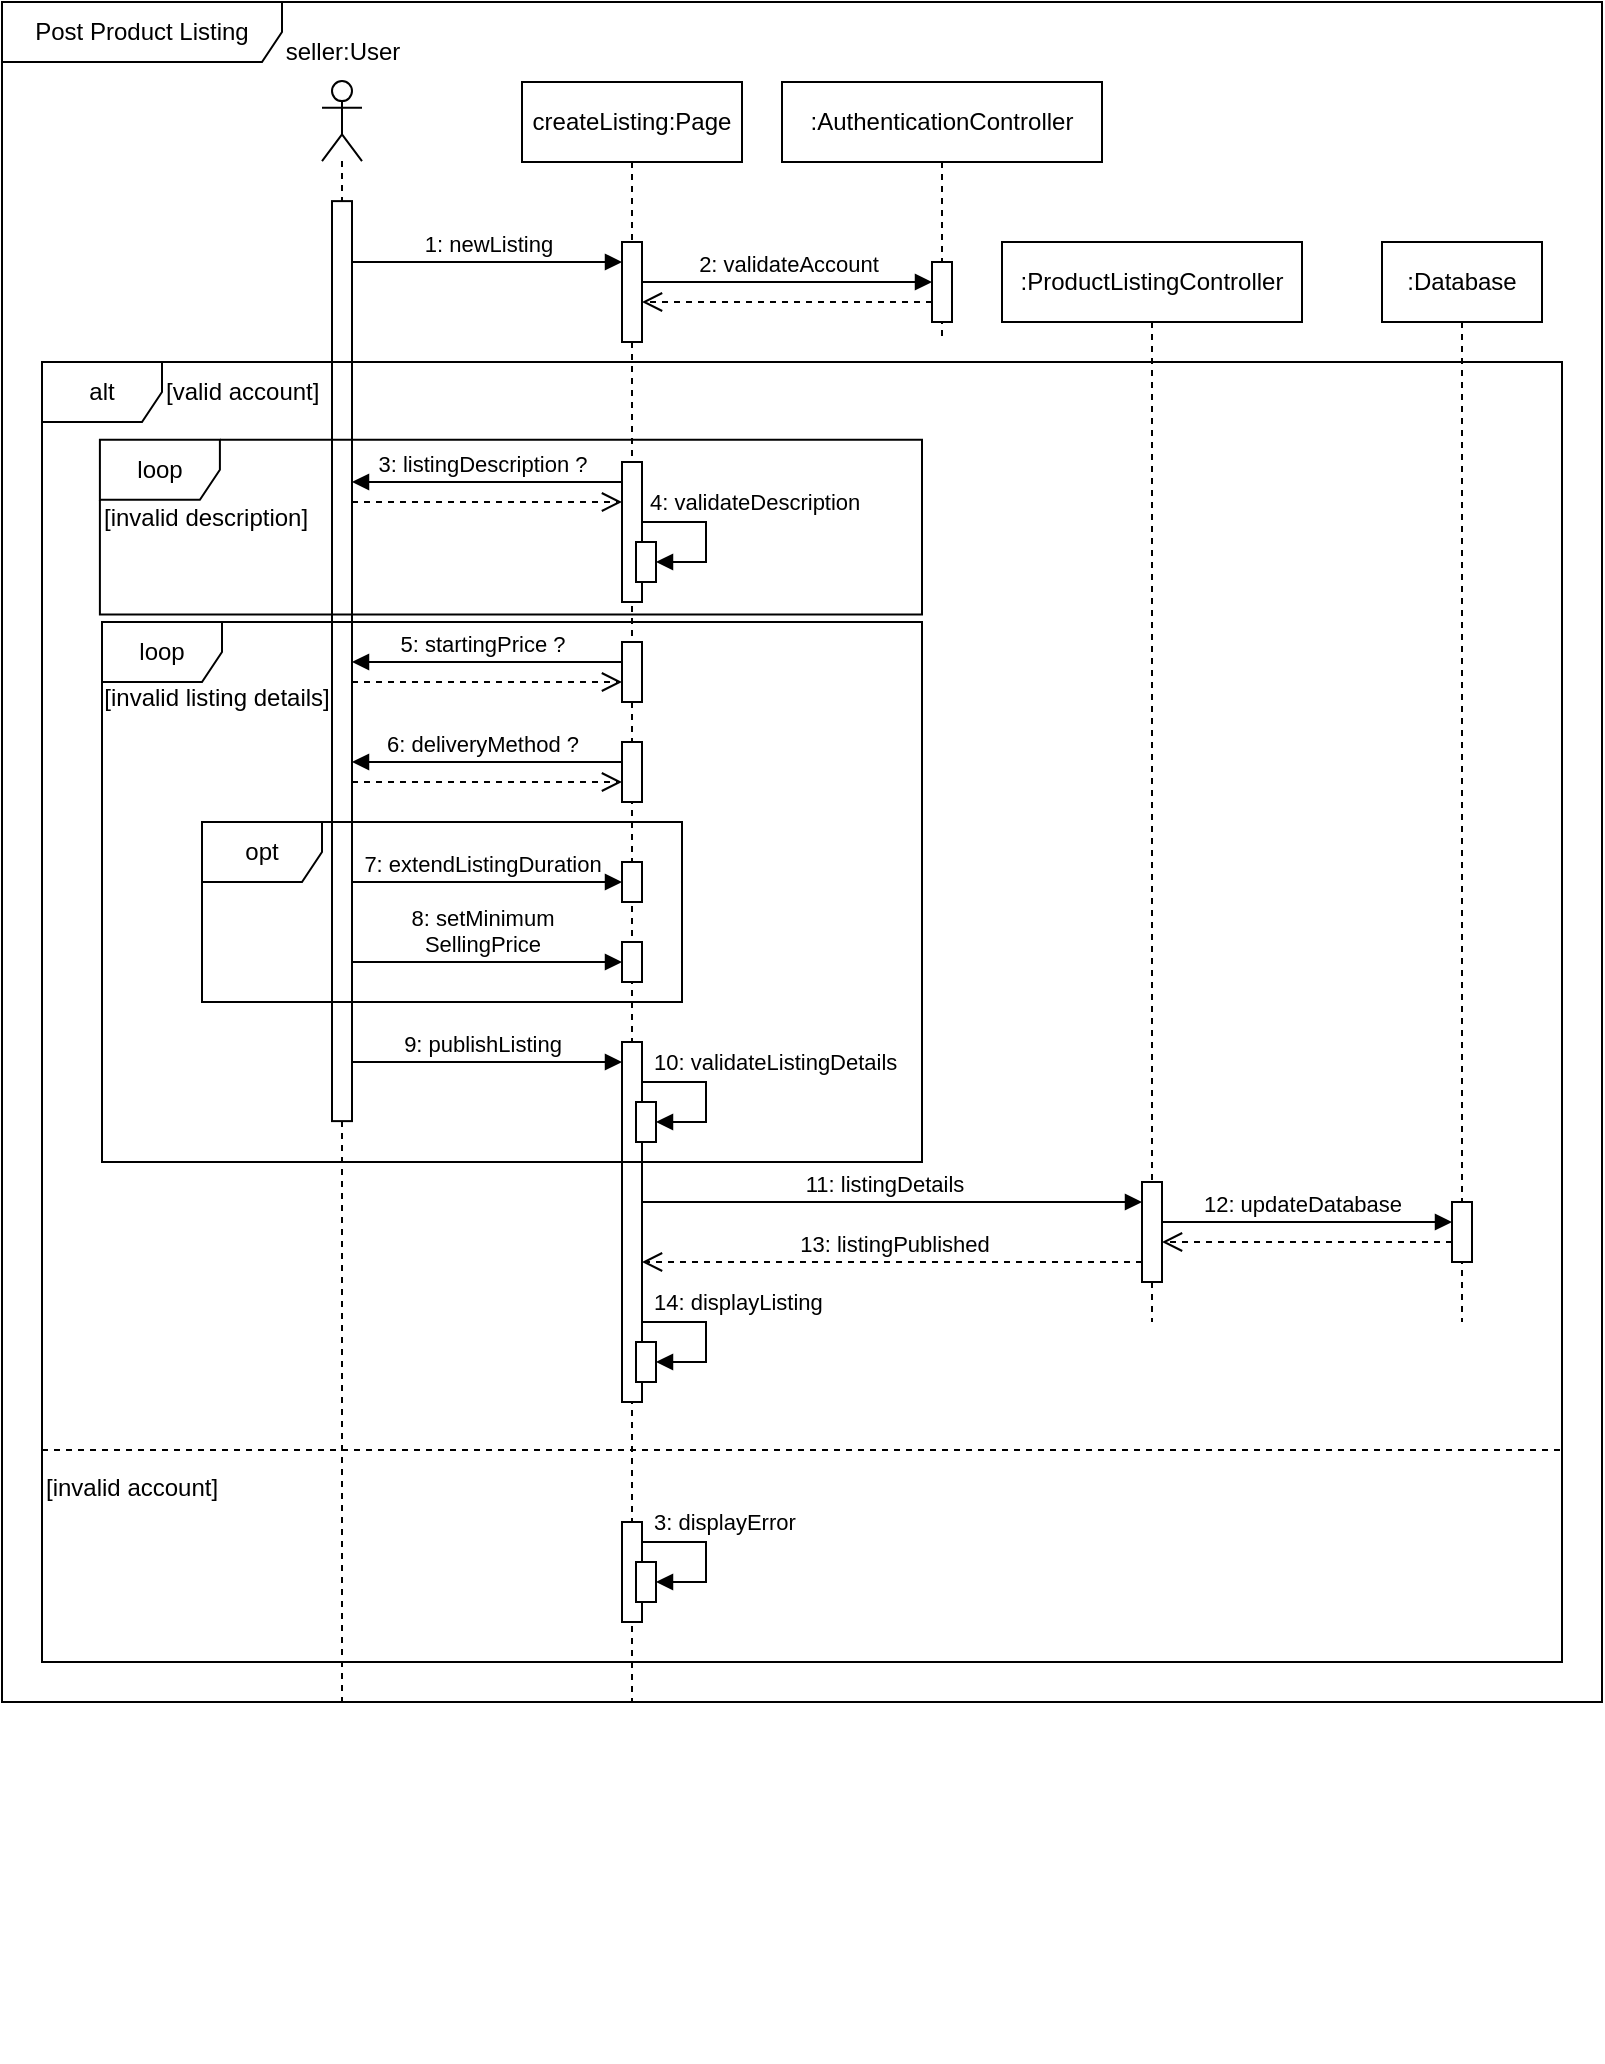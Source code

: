<mxfile version="22.0.3" type="device" pages="4">
  <diagram name="Post" id="ECeSDOUD-BR02XVUbhtD">
    <mxGraphModel dx="1889" dy="708" grid="1" gridSize="10" guides="1" tooltips="1" connect="1" arrows="1" fold="1" page="1" pageScale="1" pageWidth="827" pageHeight="1169" math="0" shadow="0">
      <root>
        <mxCell id="0" />
        <mxCell id="1" parent="0" />
        <mxCell id="Nh7GqE2PTmGViYPouarP-71" value="" style="group" parent="1" vertex="1" connectable="0">
          <mxGeometry x="-554" y="220" width="110" height="990" as="geometry" />
        </mxCell>
        <mxCell id="Nh7GqE2PTmGViYPouarP-27" value="createListing:Page" style="shape=umlLifeline;perimeter=lifelinePerimeter;whiteSpace=wrap;html=1;container=1;dropTarget=0;collapsible=0;recursiveResize=0;outlineConnect=0;portConstraint=eastwest;newEdgeStyle={&quot;curved&quot;:0,&quot;rounded&quot;:0};" parent="Nh7GqE2PTmGViYPouarP-71" vertex="1">
          <mxGeometry width="110" height="810" as="geometry" />
        </mxCell>
        <mxCell id="Nh7GqE2PTmGViYPouarP-34" value="" style="html=1;points=[[0,0,0,0,5],[0,1,0,0,-5],[1,0,0,0,5],[1,1,0,0,-5]];perimeter=orthogonalPerimeter;outlineConnect=0;targetShapes=umlLifeline;portConstraint=eastwest;newEdgeStyle={&quot;curved&quot;:0,&quot;rounded&quot;:0};" parent="Nh7GqE2PTmGViYPouarP-27" vertex="1">
          <mxGeometry x="50" y="80" width="10" height="50" as="geometry" />
        </mxCell>
        <mxCell id="Nh7GqE2PTmGViYPouarP-55" value="" style="html=1;points=[[0,0,0,0,5],[0,1,0,0,-5],[1,0,0,0,5],[1,1,0,0,-5]];perimeter=orthogonalPerimeter;outlineConnect=0;targetShapes=umlLifeline;portConstraint=eastwest;newEdgeStyle={&quot;curved&quot;:0,&quot;rounded&quot;:0};" parent="Nh7GqE2PTmGViYPouarP-27" vertex="1">
          <mxGeometry x="50" y="190" width="10" height="70" as="geometry" />
        </mxCell>
        <mxCell id="Nh7GqE2PTmGViYPouarP-120" value="3: displayError" style="html=1;align=left;spacingLeft=2;endArrow=block;rounded=0;edgeStyle=orthogonalEdgeStyle;curved=0;rounded=0;" parent="Nh7GqE2PTmGViYPouarP-27" target="Nh7GqE2PTmGViYPouarP-119" edge="1">
          <mxGeometry x="-0.948" y="10" relative="1" as="geometry">
            <mxPoint x="60" y="730" as="sourcePoint" />
            <Array as="points">
              <mxPoint x="92" y="730" />
              <mxPoint x="92" y="750" />
            </Array>
            <mxPoint as="offset" />
          </mxGeometry>
        </mxCell>
        <mxCell id="LfBAE87MkowfRlF6JWdP-109" value="" style="html=1;points=[[0,0,0,0,5],[0,1,0,0,-5],[1,0,0,0,5],[1,1,0,0,-5]];perimeter=orthogonalPerimeter;outlineConnect=0;targetShapes=umlLifeline;portConstraint=eastwest;newEdgeStyle={&quot;curved&quot;:0,&quot;rounded&quot;:0};" vertex="1" parent="Nh7GqE2PTmGViYPouarP-27">
          <mxGeometry x="50" y="720" width="10" height="50" as="geometry" />
        </mxCell>
        <mxCell id="Nh7GqE2PTmGViYPouarP-57" value="" style="html=1;points=[[0,0,0,0,5],[0,1,0,0,-5],[1,0,0,0,5],[1,1,0,0,-5]];perimeter=orthogonalPerimeter;outlineConnect=0;targetShapes=umlLifeline;portConstraint=eastwest;newEdgeStyle={&quot;curved&quot;:0,&quot;rounded&quot;:0};" parent="Nh7GqE2PTmGViYPouarP-71" vertex="1">
          <mxGeometry x="57" y="230" width="10" height="20" as="geometry" />
        </mxCell>
        <mxCell id="Nh7GqE2PTmGViYPouarP-58" value="4: validateDescription" style="html=1;align=left;spacingLeft=2;endArrow=block;rounded=0;edgeStyle=orthogonalEdgeStyle;curved=0;rounded=0;" parent="Nh7GqE2PTmGViYPouarP-71" target="Nh7GqE2PTmGViYPouarP-57" edge="1">
          <mxGeometry x="-1" y="10" relative="1" as="geometry">
            <mxPoint x="60" y="220" as="sourcePoint" />
            <Array as="points">
              <mxPoint x="92" y="220" />
              <mxPoint x="92" y="240" />
            </Array>
            <mxPoint as="offset" />
          </mxGeometry>
        </mxCell>
        <mxCell id="Nh7GqE2PTmGViYPouarP-70" value="" style="html=1;points=[[0,0,0,0,5],[0,1,0,0,-5],[1,0,0,0,5],[1,1,0,0,-5]];perimeter=orthogonalPerimeter;outlineConnect=0;targetShapes=umlLifeline;portConstraint=eastwest;newEdgeStyle={&quot;curved&quot;:0,&quot;rounded&quot;:0};" parent="Nh7GqE2PTmGViYPouarP-71" vertex="1">
          <mxGeometry x="50" y="280" width="10" height="30" as="geometry" />
        </mxCell>
        <mxCell id="Nh7GqE2PTmGViYPouarP-85" value="" style="html=1;points=[[0,0,0,0,5],[0,1,0,0,-5],[1,0,0,0,5],[1,1,0,0,-5]];perimeter=orthogonalPerimeter;outlineConnect=0;targetShapes=umlLifeline;portConstraint=eastwest;newEdgeStyle={&quot;curved&quot;:0,&quot;rounded&quot;:0};" parent="Nh7GqE2PTmGViYPouarP-71" vertex="1">
          <mxGeometry x="50" y="390" width="10" height="20" as="geometry" />
        </mxCell>
        <mxCell id="Nh7GqE2PTmGViYPouarP-88" value="" style="html=1;points=[[0,0,0,0,5],[0,1,0,0,-5],[1,0,0,0,5],[1,1,0,0,-5]];perimeter=orthogonalPerimeter;outlineConnect=0;targetShapes=umlLifeline;portConstraint=eastwest;newEdgeStyle={&quot;curved&quot;:0,&quot;rounded&quot;:0};" parent="Nh7GqE2PTmGViYPouarP-71" vertex="1">
          <mxGeometry x="50" y="330" width="10" height="30" as="geometry" />
        </mxCell>
        <mxCell id="Nh7GqE2PTmGViYPouarP-92" value="" style="html=1;points=[[0,0,0,0,5],[0,1,0,0,-5],[1,0,0,0,5],[1,1,0,0,-5]];perimeter=orthogonalPerimeter;outlineConnect=0;targetShapes=umlLifeline;portConstraint=eastwest;newEdgeStyle={&quot;curved&quot;:0,&quot;rounded&quot;:0};" parent="Nh7GqE2PTmGViYPouarP-71" vertex="1">
          <mxGeometry x="50" y="430" width="10" height="20" as="geometry" />
        </mxCell>
        <mxCell id="Nh7GqE2PTmGViYPouarP-94" value="" style="html=1;points=[[0,0,0,0,5],[0,1,0,0,-5],[1,0,0,0,5],[1,1,0,0,-5]];perimeter=orthogonalPerimeter;outlineConnect=0;targetShapes=umlLifeline;portConstraint=eastwest;newEdgeStyle={&quot;curved&quot;:0,&quot;rounded&quot;:0};" parent="Nh7GqE2PTmGViYPouarP-71" vertex="1">
          <mxGeometry x="50" y="480" width="10" height="180" as="geometry" />
        </mxCell>
        <mxCell id="Nh7GqE2PTmGViYPouarP-124" value="" style="html=1;points=[[0,0,0,0,5],[0,1,0,0,-5],[1,0,0,0,5],[1,1,0,0,-5]];perimeter=orthogonalPerimeter;outlineConnect=0;targetShapes=umlLifeline;portConstraint=eastwest;newEdgeStyle={&quot;curved&quot;:0,&quot;rounded&quot;:0};" parent="Nh7GqE2PTmGViYPouarP-71" vertex="1">
          <mxGeometry x="57" y="510" width="10" height="20" as="geometry" />
        </mxCell>
        <mxCell id="Nh7GqE2PTmGViYPouarP-125" value="10: validateListingDetails" style="html=1;align=left;spacingLeft=2;endArrow=block;rounded=0;edgeStyle=orthogonalEdgeStyle;curved=0;rounded=0;" parent="Nh7GqE2PTmGViYPouarP-71" target="Nh7GqE2PTmGViYPouarP-124" edge="1">
          <mxGeometry x="-0.948" y="10" relative="1" as="geometry">
            <mxPoint x="60" y="500" as="sourcePoint" />
            <Array as="points">
              <mxPoint x="92" y="500" />
              <mxPoint x="92" y="520" />
            </Array>
            <mxPoint as="offset" />
          </mxGeometry>
        </mxCell>
        <mxCell id="Nh7GqE2PTmGViYPouarP-128" value="" style="html=1;points=[[0,0,0,0,5],[0,1,0,0,-5],[1,0,0,0,5],[1,1,0,0,-5]];perimeter=orthogonalPerimeter;outlineConnect=0;targetShapes=umlLifeline;portConstraint=eastwest;newEdgeStyle={&quot;curved&quot;:0,&quot;rounded&quot;:0};" parent="Nh7GqE2PTmGViYPouarP-71" vertex="1">
          <mxGeometry x="57" y="630" width="10" height="20" as="geometry" />
        </mxCell>
        <mxCell id="Nh7GqE2PTmGViYPouarP-119" value="" style="html=1;points=[[0,0,0,0,5],[0,1,0,0,-5],[1,0,0,0,5],[1,1,0,0,-5]];perimeter=orthogonalPerimeter;outlineConnect=0;targetShapes=umlLifeline;portConstraint=eastwest;newEdgeStyle={&quot;curved&quot;:0,&quot;rounded&quot;:0};" parent="Nh7GqE2PTmGViYPouarP-71" vertex="1">
          <mxGeometry x="57" y="740" width="10" height="20" as="geometry" />
        </mxCell>
        <mxCell id="LfBAE87MkowfRlF6JWdP-108" value="14: displayListing" style="html=1;align=left;spacingLeft=2;endArrow=block;rounded=0;edgeStyle=orthogonalEdgeStyle;curved=0;rounded=0;" edge="1" parent="Nh7GqE2PTmGViYPouarP-71">
          <mxGeometry x="-0.948" y="10" relative="1" as="geometry">
            <mxPoint x="60" y="620" as="sourcePoint" />
            <Array as="points">
              <mxPoint x="92" y="620" />
              <mxPoint x="92" y="640" />
            </Array>
            <mxPoint as="offset" />
            <mxPoint x="67" y="640" as="targetPoint" />
          </mxGeometry>
        </mxCell>
        <mxCell id="Nh7GqE2PTmGViYPouarP-28" value=":ProductListingController" style="shape=umlLifeline;perimeter=lifelinePerimeter;whiteSpace=wrap;html=1;container=1;dropTarget=0;collapsible=0;recursiveResize=0;outlineConnect=0;portConstraint=eastwest;newEdgeStyle={&quot;curved&quot;:0,&quot;rounded&quot;:0};" parent="1" vertex="1">
          <mxGeometry x="-314" y="300" width="150" height="540" as="geometry" />
        </mxCell>
        <mxCell id="Nh7GqE2PTmGViYPouarP-97" value="" style="html=1;points=[[0,0,0,0,5],[0,1,0,0,-5],[1,0,0,0,5],[1,1,0,0,-5]];perimeter=orthogonalPerimeter;outlineConnect=0;targetShapes=umlLifeline;portConstraint=eastwest;newEdgeStyle={&quot;curved&quot;:0,&quot;rounded&quot;:0};" parent="Nh7GqE2PTmGViYPouarP-28" vertex="1">
          <mxGeometry x="70" y="470" width="10" height="50" as="geometry" />
        </mxCell>
        <mxCell id="Nh7GqE2PTmGViYPouarP-36" value=":AuthenticationController" style="shape=umlLifeline;perimeter=lifelinePerimeter;whiteSpace=wrap;html=1;container=1;dropTarget=0;collapsible=0;recursiveResize=0;outlineConnect=0;portConstraint=eastwest;newEdgeStyle={&quot;curved&quot;:0,&quot;rounded&quot;:0};" parent="1" vertex="1">
          <mxGeometry x="-424" y="220" width="160" height="130" as="geometry" />
        </mxCell>
        <mxCell id="Nh7GqE2PTmGViYPouarP-37" value="" style="html=1;points=[[0,0,0,0,5],[0,1,0,0,-5],[1,0,0,0,5],[1,1,0,0,-5]];perimeter=orthogonalPerimeter;outlineConnect=0;targetShapes=umlLifeline;portConstraint=eastwest;newEdgeStyle={&quot;curved&quot;:0,&quot;rounded&quot;:0};" parent="Nh7GqE2PTmGViYPouarP-36" vertex="1">
          <mxGeometry x="75" y="90" width="10" height="30" as="geometry" />
        </mxCell>
        <mxCell id="Nh7GqE2PTmGViYPouarP-39" value="2: validateAccount" style="html=1;verticalAlign=bottom;startArrow=none;endArrow=block;startSize=8;curved=0;rounded=0;startFill=0;" parent="1" source="Nh7GqE2PTmGViYPouarP-34" target="Nh7GqE2PTmGViYPouarP-37" edge="1">
          <mxGeometry x="0.003" relative="1" as="geometry">
            <mxPoint x="-644" y="315" as="sourcePoint" />
            <mxPoint x="-494" y="315" as="targetPoint" />
            <mxPoint as="offset" />
            <Array as="points">
              <mxPoint x="-404" y="320" />
            </Array>
          </mxGeometry>
        </mxCell>
        <mxCell id="Nh7GqE2PTmGViYPouarP-47" value="1: newListing" style="html=1;verticalAlign=bottom;startArrow=none;endArrow=block;startSize=8;curved=0;rounded=0;startFill=0;" parent="1" source="Nh7GqE2PTmGViYPouarP-44" target="Nh7GqE2PTmGViYPouarP-34" edge="1">
          <mxGeometry x="0.006" relative="1" as="geometry">
            <mxPoint x="-484" y="330" as="sourcePoint" />
            <mxPoint x="-304" y="330" as="targetPoint" />
            <mxPoint as="offset" />
            <Array as="points">
              <mxPoint x="-574" y="310" />
              <mxPoint x="-514" y="310" />
            </Array>
          </mxGeometry>
        </mxCell>
        <mxCell id="Nh7GqE2PTmGViYPouarP-54" value="3: listingDescription ?" style="html=1;verticalAlign=bottom;startArrow=none;endArrow=block;startSize=8;curved=0;rounded=0;startFill=0;" parent="1" edge="1">
          <mxGeometry x="0.037" relative="1" as="geometry">
            <mxPoint x="-504" y="420" as="sourcePoint" />
            <mxPoint x="-639" y="420" as="targetPoint" />
            <mxPoint as="offset" />
            <Array as="points">
              <mxPoint x="-574" y="420" />
            </Array>
          </mxGeometry>
        </mxCell>
        <mxCell id="Nh7GqE2PTmGViYPouarP-56" value="" style="html=1;verticalAlign=bottom;endArrow=open;dashed=1;endSize=8;curved=0;rounded=0;" parent="1" edge="1">
          <mxGeometry relative="1" as="geometry">
            <mxPoint x="-639" y="430" as="sourcePoint" />
            <mxPoint x="-504" y="430" as="targetPoint" />
            <Array as="points">
              <mxPoint x="-574" y="430" />
            </Array>
          </mxGeometry>
        </mxCell>
        <mxCell id="Nh7GqE2PTmGViYPouarP-43" value="seller:User" style="text;html=1;align=center;verticalAlign=middle;resizable=0;points=[];autosize=1;strokeColor=none;fillColor=none;" parent="1" vertex="1">
          <mxGeometry x="-684" y="190" width="80" height="30" as="geometry" />
        </mxCell>
        <mxCell id="Nh7GqE2PTmGViYPouarP-40" value="" style="shape=umlLifeline;perimeter=lifelinePerimeter;whiteSpace=wrap;html=1;container=1;dropTarget=0;collapsible=0;recursiveResize=0;outlineConnect=0;portConstraint=eastwest;newEdgeStyle={&quot;curved&quot;:0,&quot;rounded&quot;:0};participant=umlActor;" parent="1" vertex="1">
          <mxGeometry x="-654" y="219.56" width="20" height="810.44" as="geometry" />
        </mxCell>
        <mxCell id="Nh7GqE2PTmGViYPouarP-44" value="" style="html=1;points=[[0,0,0,0,5],[0,1,0,0,-5],[1,0,0,0,5],[1,1,0,0,-5]];perimeter=orthogonalPerimeter;outlineConnect=0;targetShapes=umlLifeline;portConstraint=eastwest;newEdgeStyle={&quot;curved&quot;:0,&quot;rounded&quot;:0};" parent="Nh7GqE2PTmGViYPouarP-40" vertex="1">
          <mxGeometry x="5" y="60" width="10" height="460" as="geometry" />
        </mxCell>
        <mxCell id="Nh7GqE2PTmGViYPouarP-68" value="" style="html=1;verticalAlign=bottom;endArrow=open;dashed=1;endSize=8;curved=0;rounded=0;" parent="1" source="Nh7GqE2PTmGViYPouarP-37" target="Nh7GqE2PTmGViYPouarP-34" edge="1">
          <mxGeometry relative="1" as="geometry">
            <mxPoint x="-629" y="460" as="sourcePoint" />
            <mxPoint x="-494" y="460" as="targetPoint" />
            <Array as="points">
              <mxPoint x="-404" y="330" />
            </Array>
          </mxGeometry>
        </mxCell>
        <mxCell id="Nh7GqE2PTmGViYPouarP-72" value="5: startingPrice ?" style="html=1;verticalAlign=bottom;startArrow=none;endArrow=block;startSize=8;curved=0;rounded=0;startFill=0;" parent="1" source="Nh7GqE2PTmGViYPouarP-70" target="Nh7GqE2PTmGViYPouarP-44" edge="1">
          <mxGeometry x="0.037" relative="1" as="geometry">
            <mxPoint x="-494" y="430" as="sourcePoint" />
            <mxPoint x="-629" y="430" as="targetPoint" />
            <mxPoint as="offset" />
            <Array as="points">
              <mxPoint x="-574" y="510" />
            </Array>
          </mxGeometry>
        </mxCell>
        <mxCell id="Nh7GqE2PTmGViYPouarP-73" value="" style="html=1;verticalAlign=bottom;endArrow=open;dashed=1;endSize=8;curved=0;rounded=0;" parent="1" source="Nh7GqE2PTmGViYPouarP-44" target="Nh7GqE2PTmGViYPouarP-70" edge="1">
          <mxGeometry relative="1" as="geometry">
            <mxPoint x="-629" y="440" as="sourcePoint" />
            <mxPoint x="-494" y="440" as="targetPoint" />
            <Array as="points">
              <mxPoint x="-574" y="520" />
            </Array>
          </mxGeometry>
        </mxCell>
        <mxCell id="Nh7GqE2PTmGViYPouarP-84" value="opt" style="shape=umlFrame;whiteSpace=wrap;html=1;pointerEvents=0;" parent="1" vertex="1">
          <mxGeometry x="-714" y="590" width="240" height="90" as="geometry" />
        </mxCell>
        <mxCell id="Nh7GqE2PTmGViYPouarP-87" value="7: extendListingDuration" style="html=1;verticalAlign=bottom;startArrow=none;endArrow=block;startSize=8;curved=0;rounded=0;startFill=0;" parent="1" edge="1">
          <mxGeometry x="-0.037" relative="1" as="geometry">
            <mxPoint x="-639" y="620" as="sourcePoint" />
            <mxPoint x="-504" y="620" as="targetPoint" />
            <mxPoint as="offset" />
            <Array as="points">
              <mxPoint x="-564" y="620" />
            </Array>
          </mxGeometry>
        </mxCell>
        <mxCell id="Nh7GqE2PTmGViYPouarP-89" value="6: deliveryMethod ?" style="html=1;verticalAlign=bottom;startArrow=none;endArrow=block;startSize=8;curved=0;rounded=0;startFill=0;" parent="1" source="Nh7GqE2PTmGViYPouarP-88" target="Nh7GqE2PTmGViYPouarP-44" edge="1">
          <mxGeometry x="0.037" relative="1" as="geometry">
            <mxPoint x="-494" y="520" as="sourcePoint" />
            <mxPoint x="-629" y="520" as="targetPoint" />
            <mxPoint as="offset" />
            <Array as="points">
              <mxPoint x="-564" y="560" />
            </Array>
          </mxGeometry>
        </mxCell>
        <mxCell id="Nh7GqE2PTmGViYPouarP-90" value="" style="html=1;verticalAlign=bottom;endArrow=open;dashed=1;endSize=8;curved=0;rounded=0;" parent="1" source="Nh7GqE2PTmGViYPouarP-44" target="Nh7GqE2PTmGViYPouarP-88" edge="1">
          <mxGeometry relative="1" as="geometry">
            <mxPoint x="-629" y="530" as="sourcePoint" />
            <mxPoint x="-494" y="530" as="targetPoint" />
            <Array as="points">
              <mxPoint x="-564" y="570" />
            </Array>
          </mxGeometry>
        </mxCell>
        <mxCell id="Nh7GqE2PTmGViYPouarP-93" value="8: setMinimum&lt;br&gt;SellingPrice" style="html=1;verticalAlign=bottom;startArrow=none;endArrow=block;startSize=8;curved=0;rounded=0;startFill=0;" parent="1" edge="1">
          <mxGeometry x="-0.037" relative="1" as="geometry">
            <mxPoint x="-639" y="660" as="sourcePoint" />
            <mxPoint x="-504" y="660" as="targetPoint" />
            <mxPoint as="offset" />
            <Array as="points">
              <mxPoint x="-564" y="660" />
            </Array>
          </mxGeometry>
        </mxCell>
        <mxCell id="Nh7GqE2PTmGViYPouarP-96" value="9: publishListing" style="html=1;verticalAlign=bottom;startArrow=none;endArrow=block;startSize=8;curved=0;rounded=0;startFill=0;" parent="1" source="Nh7GqE2PTmGViYPouarP-44" target="Nh7GqE2PTmGViYPouarP-94" edge="1">
          <mxGeometry x="-0.037" relative="1" as="geometry">
            <mxPoint x="-629" y="670" as="sourcePoint" />
            <mxPoint x="-494" y="670" as="targetPoint" />
            <mxPoint as="offset" />
            <Array as="points">
              <mxPoint x="-564" y="710" />
            </Array>
          </mxGeometry>
        </mxCell>
        <mxCell id="Nh7GqE2PTmGViYPouarP-98" value="11: listingDetails" style="html=1;verticalAlign=bottom;startArrow=none;endArrow=block;startSize=8;curved=0;rounded=0;startFill=0;" parent="1" target="Nh7GqE2PTmGViYPouarP-97" edge="1">
          <mxGeometry x="-0.035" relative="1" as="geometry">
            <mxPoint x="-494" y="780" as="sourcePoint" />
            <mxPoint x="-324" y="780" as="targetPoint" />
            <mxPoint as="offset" />
            <Array as="points">
              <mxPoint x="-404" y="780" />
            </Array>
          </mxGeometry>
        </mxCell>
        <mxCell id="Nh7GqE2PTmGViYPouarP-110" value="12: updateDatabase" style="html=1;verticalAlign=bottom;startArrow=none;endArrow=block;startSize=8;curved=0;rounded=0;startFill=0;" parent="1" edge="1">
          <mxGeometry x="-0.039" relative="1" as="geometry">
            <mxPoint x="-234" y="790" as="sourcePoint" />
            <mxPoint x="-89" y="790" as="targetPoint" />
            <mxPoint as="offset" />
            <Array as="points">
              <mxPoint x="-154" y="790" />
            </Array>
          </mxGeometry>
        </mxCell>
        <mxCell id="Nh7GqE2PTmGViYPouarP-112" value="" style="html=1;verticalAlign=bottom;endArrow=open;dashed=1;endSize=8;curved=0;rounded=0;" parent="1" edge="1">
          <mxGeometry relative="1" as="geometry">
            <mxPoint x="-89" y="800" as="sourcePoint" />
            <mxPoint x="-234" y="800" as="targetPoint" />
            <Array as="points">
              <mxPoint x="-154" y="800" />
            </Array>
          </mxGeometry>
        </mxCell>
        <mxCell id="Nh7GqE2PTmGViYPouarP-115" value="13: listingPublished" style="html=1;verticalAlign=bottom;endArrow=open;dashed=1;endSize=8;curved=0;rounded=0;" parent="1" source="Nh7GqE2PTmGViYPouarP-97" edge="1">
          <mxGeometry x="-0.003" relative="1" as="geometry">
            <mxPoint x="-324" y="810" as="sourcePoint" />
            <mxPoint x="-494" y="810" as="targetPoint" />
            <Array as="points">
              <mxPoint x="-394" y="810" />
            </Array>
            <mxPoint as="offset" />
          </mxGeometry>
        </mxCell>
        <mxCell id="Nh7GqE2PTmGViYPouarP-116" value="" style="line;strokeWidth=1;fillColor=none;align=left;verticalAlign=middle;spacingTop=-1;spacingLeft=3;spacingRight=3;rotatable=0;labelPosition=right;points=[];portConstraint=eastwest;strokeColor=inherit;dashed=1;" parent="1" vertex="1">
          <mxGeometry x="-794" y="900" width="760" height="8" as="geometry" />
        </mxCell>
        <mxCell id="Nh7GqE2PTmGViYPouarP-127" value="[invalid listing details]" style="text;html=1;align=center;verticalAlign=middle;resizable=0;points=[];autosize=1;strokeColor=none;fillColor=none;" parent="1" vertex="1">
          <mxGeometry x="-777" y="513" width="140" height="30" as="geometry" />
        </mxCell>
        <mxCell id="Nh7GqE2PTmGViYPouarP-51" value="[valid account]" style="text;html=1;align=left;verticalAlign=middle;resizable=0;points=[];autosize=1;strokeColor=none;fillColor=none;" parent="1" vertex="1">
          <mxGeometry x="-734.001" y="360" width="100" height="30" as="geometry" />
        </mxCell>
        <mxCell id="Nh7GqE2PTmGViYPouarP-50" value="alt" style="shape=umlFrame;whiteSpace=wrap;html=1;pointerEvents=0;movable=1;resizable=1;rotatable=1;deletable=1;editable=1;locked=0;connectable=1;fillColor=none;" parent="1" vertex="1">
          <mxGeometry x="-794" y="360" width="760" height="650" as="geometry" />
        </mxCell>
        <mxCell id="Nh7GqE2PTmGViYPouarP-69" value="" style="group" parent="1" vertex="1" connectable="0">
          <mxGeometry x="-765.05" y="398.86" width="411.05" height="87.43" as="geometry" />
        </mxCell>
        <mxCell id="Nh7GqE2PTmGViYPouarP-59" value="loop" style="shape=umlFrame;whiteSpace=wrap;html=1;pointerEvents=0;movable=1;resizable=1;rotatable=1;deletable=1;editable=1;locked=0;connectable=1;" parent="Nh7GqE2PTmGViYPouarP-69" vertex="1">
          <mxGeometry width="411.05" height="87.43" as="geometry" />
        </mxCell>
        <mxCell id="Nh7GqE2PTmGViYPouarP-60" value="[invalid description]" style="text;html=1;align=left;verticalAlign=middle;resizable=0;points=[];autosize=1;strokeColor=none;fillColor=none;" parent="Nh7GqE2PTmGViYPouarP-69" vertex="1">
          <mxGeometry y="23.845" width="130" height="30" as="geometry" />
        </mxCell>
        <mxCell id="Nh7GqE2PTmGViYPouarP-117" value="[invalid account]" style="text;html=1;align=left;verticalAlign=middle;resizable=0;points=[];autosize=1;strokeColor=none;fillColor=none;" parent="1" vertex="1">
          <mxGeometry x="-794.001" y="908.003" width="110" height="30" as="geometry" />
        </mxCell>
        <mxCell id="Nh7GqE2PTmGViYPouarP-122" value=":Database" style="shape=umlLifeline;perimeter=lifelinePerimeter;whiteSpace=wrap;html=1;container=0;dropTarget=0;collapsible=0;recursiveResize=0;outlineConnect=0;portConstraint=eastwest;newEdgeStyle={&quot;curved&quot;:0,&quot;rounded&quot;:0};" parent="1" vertex="1">
          <mxGeometry x="-124" y="300" width="80" height="540" as="geometry" />
        </mxCell>
        <mxCell id="Nh7GqE2PTmGViYPouarP-123" value="" style="html=1;points=[[0,0,0,0,5],[0,1,0,0,-5],[1,0,0,0,5],[1,1,0,0,-5]];perimeter=orthogonalPerimeter;outlineConnect=0;targetShapes=umlLifeline;portConstraint=eastwest;newEdgeStyle={&quot;curved&quot;:0,&quot;rounded&quot;:0};" parent="Nh7GqE2PTmGViYPouarP-122" vertex="1">
          <mxGeometry x="35" y="480" width="10" height="30" as="geometry" />
        </mxCell>
        <mxCell id="Nh7GqE2PTmGViYPouarP-126" value="loop" style="shape=umlFrame;whiteSpace=wrap;html=1;pointerEvents=0;" parent="1" vertex="1">
          <mxGeometry x="-764" y="490" width="410" height="270" as="geometry" />
        </mxCell>
        <mxCell id="LfBAE87MkowfRlF6JWdP-63" value="Post Product Listing" style="shape=umlFrame;whiteSpace=wrap;html=1;pointerEvents=0;width=140;height=30;" vertex="1" parent="1">
          <mxGeometry x="-814" y="180" width="800" height="850" as="geometry" />
        </mxCell>
      </root>
    </mxGraphModel>
  </diagram>
  <diagram id="wvnbvXc059e2Ll3lRKjZ" name="Search">
    <mxGraphModel dx="162" dy="659" grid="1" gridSize="10" guides="1" tooltips="1" connect="1" arrows="1" fold="1" page="1" pageScale="1" pageWidth="827" pageHeight="1169" math="0" shadow="0">
      <root>
        <mxCell id="0" />
        <mxCell id="1" parent="0" />
        <mxCell id="crAUht34cp5eExjqiWhI-1" value="" style="shape=umlLifeline;perimeter=lifelinePerimeter;whiteSpace=wrap;html=1;container=1;dropTarget=0;collapsible=0;recursiveResize=0;outlineConnect=0;portConstraint=eastwest;newEdgeStyle={&quot;curved&quot;:0,&quot;rounded&quot;:0};participant=umlActor;" vertex="1" parent="1">
          <mxGeometry x="931" y="270" width="20" height="700" as="geometry" />
        </mxCell>
        <mxCell id="crAUht34cp5eExjqiWhI-2" value="" style="html=1;points=[[0,0,0,0,5],[0,1,0,0,-5],[1,0,0,0,5],[1,1,0,0,-5]];perimeter=orthogonalPerimeter;outlineConnect=0;targetShapes=umlLifeline;portConstraint=eastwest;newEdgeStyle={&quot;curved&quot;:0,&quot;rounded&quot;:0};" vertex="1" parent="crAUht34cp5eExjqiWhI-1">
          <mxGeometry x="5" y="60" width="10" height="260" as="geometry" />
        </mxCell>
        <mxCell id="crAUht34cp5eExjqiWhI-3" value="buyer:User" style="text;html=1;align=center;verticalAlign=middle;resizable=0;points=[];autosize=1;strokeColor=none;fillColor=none;" vertex="1" parent="1">
          <mxGeometry x="901" y="240" width="80" height="30" as="geometry" />
        </mxCell>
        <mxCell id="crAUht34cp5eExjqiWhI-4" value="searchListing:Page" style="shape=umlLifeline;perimeter=lifelinePerimeter;whiteSpace=wrap;html=1;container=1;dropTarget=0;collapsible=0;recursiveResize=0;outlineConnect=0;portConstraint=eastwest;newEdgeStyle={&quot;curved&quot;:0,&quot;rounded&quot;:0};" vertex="1" parent="1">
          <mxGeometry x="1031" y="269.56" width="130" height="700.44" as="geometry" />
        </mxCell>
        <mxCell id="crAUht34cp5eExjqiWhI-5" value="" style="html=1;points=[[0,0,0,0,5],[0,1,0,0,-5],[1,0,0,0,5],[1,1,0,0,-5]];perimeter=orthogonalPerimeter;outlineConnect=0;targetShapes=umlLifeline;portConstraint=eastwest;newEdgeStyle={&quot;curved&quot;:0,&quot;rounded&quot;:0};" vertex="1" parent="crAUht34cp5eExjqiWhI-4">
          <mxGeometry x="60" y="80" width="10" height="590" as="geometry" />
        </mxCell>
        <mxCell id="crAUht34cp5eExjqiWhI-6" value="" style="html=1;points=[[0,0,0,0,5],[0,1,0,0,-5],[1,0,0,0,5],[1,1,0,0,-5]];perimeter=orthogonalPerimeter;outlineConnect=0;targetShapes=umlLifeline;portConstraint=eastwest;newEdgeStyle={&quot;curved&quot;:0,&quot;rounded&quot;:0};" vertex="1" parent="crAUht34cp5eExjqiWhI-4">
          <mxGeometry x="67" y="630" width="10" height="20" as="geometry" />
        </mxCell>
        <mxCell id="crAUht34cp5eExjqiWhI-7" value="7: displayError" style="html=1;align=left;spacingLeft=2;endArrow=block;rounded=0;edgeStyle=orthogonalEdgeStyle;curved=0;rounded=0;" edge="1" parent="crAUht34cp5eExjqiWhI-4" target="crAUht34cp5eExjqiWhI-6">
          <mxGeometry x="-0.948" y="10" relative="1" as="geometry">
            <mxPoint x="70" y="620" as="sourcePoint" />
            <Array as="points">
              <mxPoint x="102" y="620" />
              <mxPoint x="102" y="640" />
            </Array>
            <mxPoint as="offset" />
          </mxGeometry>
        </mxCell>
        <mxCell id="crAUht34cp5eExjqiWhI-8" value="" style="html=1;points=[[0,0,0,0,5],[0,1,0,0,-5],[1,0,0,0,5],[1,1,0,0,-5]];perimeter=orthogonalPerimeter;outlineConnect=0;targetShapes=umlLifeline;portConstraint=eastwest;newEdgeStyle={&quot;curved&quot;:0,&quot;rounded&quot;:0};" vertex="1" parent="crAUht34cp5eExjqiWhI-4">
          <mxGeometry x="67" y="310.44" width="10" height="20" as="geometry" />
        </mxCell>
        <mxCell id="crAUht34cp5eExjqiWhI-9" value="6: validateSearchRequest" style="html=1;align=left;spacingLeft=2;endArrow=block;rounded=0;edgeStyle=orthogonalEdgeStyle;curved=0;rounded=0;" edge="1" parent="crAUht34cp5eExjqiWhI-4" target="crAUht34cp5eExjqiWhI-8">
          <mxGeometry x="-0.948" y="10" relative="1" as="geometry">
            <mxPoint x="70" y="300.44" as="sourcePoint" />
            <Array as="points">
              <mxPoint x="102" y="300.44" />
              <mxPoint x="102" y="320.44" />
            </Array>
            <mxPoint as="offset" />
          </mxGeometry>
        </mxCell>
        <mxCell id="crAUht34cp5eExjqiWhI-10" value="1: newSearch(keyword)" style="html=1;verticalAlign=bottom;endArrow=block;curved=0;rounded=0;" edge="1" parent="1" source="crAUht34cp5eExjqiWhI-2" target="crAUht34cp5eExjqiWhI-5">
          <mxGeometry width="80" relative="1" as="geometry">
            <mxPoint x="981" y="420" as="sourcePoint" />
            <mxPoint x="1061" y="420" as="targetPoint" />
            <Array as="points">
              <mxPoint x="1021" y="360" />
            </Array>
          </mxGeometry>
        </mxCell>
        <mxCell id="crAUht34cp5eExjqiWhI-11" value="2: filterResult" style="html=1;verticalAlign=bottom;endArrow=block;curved=0;rounded=0;" edge="1" parent="1">
          <mxGeometry width="80" relative="1" as="geometry">
            <mxPoint x="946" y="420" as="sourcePoint" />
            <mxPoint x="1091" y="420" as="targetPoint" />
            <Array as="points">
              <mxPoint x="1021" y="420" />
            </Array>
          </mxGeometry>
        </mxCell>
        <mxCell id="crAUht34cp5eExjqiWhI-12" value="3: filterCategories ?" style="html=1;verticalAlign=bottom;endArrow=block;curved=0;rounded=0;" edge="1" parent="1">
          <mxGeometry width="80" relative="1" as="geometry">
            <mxPoint x="1091" y="450" as="sourcePoint" />
            <mxPoint x="946" y="450" as="targetPoint" />
            <Array as="points">
              <mxPoint x="1031" y="450" />
            </Array>
          </mxGeometry>
        </mxCell>
        <mxCell id="crAUht34cp5eExjqiWhI-13" value="" style="html=1;verticalAlign=bottom;endArrow=open;dashed=1;endSize=8;curved=0;rounded=0;" edge="1" parent="1">
          <mxGeometry relative="1" as="geometry">
            <mxPoint x="946" y="460" as="sourcePoint" />
            <mxPoint x="1091" y="460" as="targetPoint" />
            <Array as="points">
              <mxPoint x="1011" y="460" />
            </Array>
          </mxGeometry>
        </mxCell>
        <mxCell id="crAUht34cp5eExjqiWhI-14" value="4: filterValues ?" style="html=1;verticalAlign=bottom;endArrow=block;curved=0;rounded=0;" edge="1" parent="1">
          <mxGeometry width="80" relative="1" as="geometry">
            <mxPoint x="1091" y="490" as="sourcePoint" />
            <mxPoint x="946" y="490" as="targetPoint" />
            <Array as="points">
              <mxPoint x="1001" y="490" />
            </Array>
          </mxGeometry>
        </mxCell>
        <mxCell id="crAUht34cp5eExjqiWhI-15" value="" style="html=1;verticalAlign=bottom;endArrow=open;dashed=1;endSize=8;curved=0;rounded=0;" edge="1" parent="1">
          <mxGeometry relative="1" as="geometry">
            <mxPoint x="946" y="500" as="sourcePoint" />
            <mxPoint x="1091" y="500" as="targetPoint" />
            <Array as="points">
              <mxPoint x="1001" y="500" />
            </Array>
          </mxGeometry>
        </mxCell>
        <mxCell id="crAUht34cp5eExjqiWhI-16" value="" style="group" vertex="1" connectable="0" parent="1">
          <mxGeometry x="851" y="390" width="280" height="130" as="geometry" />
        </mxCell>
        <mxCell id="crAUht34cp5eExjqiWhI-17" value="opt" style="shape=umlFrame;whiteSpace=wrap;html=1;pointerEvents=0;" vertex="1" parent="crAUht34cp5eExjqiWhI-16">
          <mxGeometry width="280" height="130" as="geometry" />
        </mxCell>
        <mxCell id="crAUht34cp5eExjqiWhI-18" value="[filter result]" style="text;html=1;align=left;verticalAlign=middle;resizable=0;points=[];autosize=1;strokeColor=none;fillColor=none;" vertex="1" parent="crAUht34cp5eExjqiWhI-16">
          <mxGeometry y="25.996" width="90" height="30" as="geometry" />
        </mxCell>
        <mxCell id="crAUht34cp5eExjqiWhI-19" value=":ProductListingController" style="shape=umlLifeline;perimeter=lifelinePerimeter;whiteSpace=wrap;html=1;container=1;dropTarget=0;collapsible=0;recursiveResize=0;outlineConnect=0;portConstraint=eastwest;newEdgeStyle={&quot;curved&quot;:0,&quot;rounded&quot;:0};" vertex="1" parent="1">
          <mxGeometry x="1311" y="350" width="150" height="620" as="geometry" />
        </mxCell>
        <mxCell id="crAUht34cp5eExjqiWhI-20" value="" style="html=1;points=[[0,0,0,0,5],[0,1,0,0,-5],[1,0,0,0,5],[1,1,0,0,-5]];perimeter=orthogonalPerimeter;outlineConnect=0;targetShapes=umlLifeline;portConstraint=eastwest;newEdgeStyle={&quot;curved&quot;:0,&quot;rounded&quot;:0};" vertex="1" parent="crAUht34cp5eExjqiWhI-19">
          <mxGeometry x="70" y="270" width="10" height="160" as="geometry" />
        </mxCell>
        <mxCell id="crAUht34cp5eExjqiWhI-21" value="" style="html=1;points=[[0,0,0,0,5],[0,1,0,0,-5],[1,0,0,0,5],[1,1,0,0,-5]];perimeter=orthogonalPerimeter;outlineConnect=0;targetShapes=umlLifeline;portConstraint=eastwest;newEdgeStyle={&quot;curved&quot;:0,&quot;rounded&quot;:0};" vertex="1" parent="crAUht34cp5eExjqiWhI-19">
          <mxGeometry x="77" y="375.44" width="10" height="20" as="geometry" />
        </mxCell>
        <mxCell id="crAUht34cp5eExjqiWhI-22" value="9: parseResult" style="html=1;align=left;spacingLeft=2;endArrow=block;rounded=0;edgeStyle=orthogonalEdgeStyle;curved=0;rounded=0;" edge="1" parent="crAUht34cp5eExjqiWhI-19" target="crAUht34cp5eExjqiWhI-21">
          <mxGeometry x="-0.948" y="10" relative="1" as="geometry">
            <mxPoint x="80" y="365.44" as="sourcePoint" />
            <Array as="points">
              <mxPoint x="112" y="365.44" />
              <mxPoint x="112" y="385.44" />
            </Array>
            <mxPoint as="offset" />
          </mxGeometry>
        </mxCell>
        <mxCell id="crAUht34cp5eExjqiWhI-23" value=":Database" style="shape=umlLifeline;perimeter=lifelinePerimeter;whiteSpace=wrap;html=1;container=1;dropTarget=0;collapsible=0;recursiveResize=0;outlineConnect=0;portConstraint=eastwest;newEdgeStyle={&quot;curved&quot;:0,&quot;rounded&quot;:0};" vertex="1" parent="1">
          <mxGeometry x="1511" y="350" width="110" height="620" as="geometry" />
        </mxCell>
        <mxCell id="crAUht34cp5eExjqiWhI-24" value="" style="html=1;points=[[0,0,0,0,5],[0,1,0,0,-5],[1,0,0,0,5],[1,1,0,0,-5]];perimeter=orthogonalPerimeter;outlineConnect=0;targetShapes=umlLifeline;portConstraint=eastwest;newEdgeStyle={&quot;curved&quot;:0,&quot;rounded&quot;:0};" vertex="1" parent="crAUht34cp5eExjqiWhI-23">
          <mxGeometry x="50" y="300" width="10" height="30" as="geometry" />
        </mxCell>
        <mxCell id="crAUht34cp5eExjqiWhI-25" value="searchResult:Page" style="shape=umlLifeline;perimeter=lifelinePerimeter;whiteSpace=wrap;html=1;container=1;dropTarget=0;collapsible=0;recursiveResize=0;outlineConnect=0;portConstraint=eastwest;newEdgeStyle={&quot;curved&quot;:0,&quot;rounded&quot;:0};" vertex="1" parent="1">
          <mxGeometry x="1191" y="269.56" width="150" height="700.44" as="geometry" />
        </mxCell>
        <mxCell id="crAUht34cp5eExjqiWhI-26" value="" style="html=1;points=[[0,0,0,0,5],[0,1,0,0,-5],[1,0,0,0,5],[1,1,0,0,-5]];perimeter=orthogonalPerimeter;outlineConnect=0;targetShapes=umlLifeline;portConstraint=eastwest;newEdgeStyle={&quot;curved&quot;:0,&quot;rounded&quot;:0};" vertex="1" parent="crAUht34cp5eExjqiWhI-25">
          <mxGeometry x="70" y="480" width="10" height="80" as="geometry" />
        </mxCell>
        <mxCell id="crAUht34cp5eExjqiWhI-27" value="7: searchRequest(keyword, filters)" style="html=1;verticalAlign=bottom;endArrow=block;curved=0;rounded=0;" edge="1" parent="1" target="crAUht34cp5eExjqiWhI-20">
          <mxGeometry width="80" relative="1" as="geometry">
            <mxPoint x="1101" y="640" as="sourcePoint" />
            <mxPoint x="1521" y="640" as="targetPoint" />
            <Array as="points">
              <mxPoint x="1201" y="640" />
            </Array>
          </mxGeometry>
        </mxCell>
        <mxCell id="crAUht34cp5eExjqiWhI-28" value="5: submitSearchRequest" style="html=1;verticalAlign=bottom;endArrow=block;curved=0;rounded=0;" edge="1" parent="1" source="crAUht34cp5eExjqiWhI-2" target="crAUht34cp5eExjqiWhI-5">
          <mxGeometry width="80" relative="1" as="geometry">
            <mxPoint x="956" y="370" as="sourcePoint" />
            <mxPoint x="1101" y="370" as="targetPoint" />
            <Array as="points">
              <mxPoint x="1011" y="550" />
            </Array>
          </mxGeometry>
        </mxCell>
        <mxCell id="crAUht34cp5eExjqiWhI-29" value="8: queryDatabase(keyword, filters)" style="html=1;verticalAlign=bottom;endArrow=block;curved=0;rounded=0;" edge="1" parent="1" source="crAUht34cp5eExjqiWhI-20" target="crAUht34cp5eExjqiWhI-24">
          <mxGeometry width="80" relative="1" as="geometry">
            <mxPoint x="1531" y="660.44" as="sourcePoint" />
            <mxPoint x="1721" y="660.44" as="targetPoint" />
            <Array as="points">
              <mxPoint x="1491" y="660" />
            </Array>
          </mxGeometry>
        </mxCell>
        <mxCell id="crAUht34cp5eExjqiWhI-30" value="alt" style="shape=umlFrame;whiteSpace=wrap;html=1;pointerEvents=0;" vertex="1" parent="1">
          <mxGeometry x="1021" y="610" width="610" height="340" as="geometry" />
        </mxCell>
        <mxCell id="crAUht34cp5eExjqiWhI-31" value="" style="html=1;verticalAlign=bottom;endArrow=open;dashed=1;endSize=8;curved=0;rounded=0;" edge="1" parent="1" source="crAUht34cp5eExjqiWhI-24" target="crAUht34cp5eExjqiWhI-20">
          <mxGeometry relative="1" as="geometry">
            <mxPoint x="956" y="510" as="sourcePoint" />
            <mxPoint x="1101" y="510" as="targetPoint" />
            <Array as="points">
              <mxPoint x="1491" y="670" />
            </Array>
          </mxGeometry>
        </mxCell>
        <mxCell id="crAUht34cp5eExjqiWhI-32" value="" style="html=1;verticalAlign=bottom;endArrow=open;dashed=1;endSize=8;curved=0;rounded=0;" edge="1" parent="1" source="crAUht34cp5eExjqiWhI-20" target="crAUht34cp5eExjqiWhI-26">
          <mxGeometry relative="1" as="geometry">
            <mxPoint x="1651" y="680" as="sourcePoint" />
            <mxPoint x="1481" y="680" as="targetPoint" />
            <Array as="points">
              <mxPoint x="1361" y="760" />
            </Array>
          </mxGeometry>
        </mxCell>
        <mxCell id="crAUht34cp5eExjqiWhI-33" value="" style="html=1;points=[[0,0,0,0,5],[0,1,0,0,-5],[1,0,0,0,5],[1,1,0,0,-5]];perimeter=orthogonalPerimeter;outlineConnect=0;targetShapes=umlLifeline;portConstraint=eastwest;newEdgeStyle={&quot;curved&quot;:0,&quot;rounded&quot;:0};" vertex="1" parent="1">
          <mxGeometry x="1268" y="800" width="10" height="20" as="geometry" />
        </mxCell>
        <mxCell id="crAUht34cp5eExjqiWhI-34" value="10: displayResult" style="html=1;align=left;spacingLeft=2;endArrow=block;rounded=0;edgeStyle=orthogonalEdgeStyle;curved=0;rounded=0;" edge="1" parent="1" target="crAUht34cp5eExjqiWhI-33">
          <mxGeometry x="-0.948" y="10" relative="1" as="geometry">
            <mxPoint x="1271" y="790" as="sourcePoint" />
            <Array as="points">
              <mxPoint x="1303" y="790" />
              <mxPoint x="1303" y="810" />
            </Array>
            <mxPoint as="offset" />
          </mxGeometry>
        </mxCell>
        <mxCell id="crAUht34cp5eExjqiWhI-35" value="" style="line;strokeWidth=1;fillColor=none;align=left;verticalAlign=middle;spacingTop=-1;spacingLeft=3;spacingRight=3;rotatable=0;labelPosition=right;points=[];portConstraint=eastwest;strokeColor=inherit;dashed=1;" vertex="1" parent="1">
          <mxGeometry x="1021" y="850" width="610" height="8" as="geometry" />
        </mxCell>
        <mxCell id="crAUht34cp5eExjqiWhI-36" value="[request&lt;br&gt;valid]" style="text;html=1;align=left;verticalAlign=middle;resizable=0;points=[];autosize=1;strokeColor=none;fillColor=none;" vertex="1" parent="1">
          <mxGeometry x="1021" y="639.996" width="70" height="40" as="geometry" />
        </mxCell>
        <mxCell id="crAUht34cp5eExjqiWhI-37" value="[request&lt;br&gt;invalid]" style="text;html=1;align=left;verticalAlign=middle;resizable=0;points=[];autosize=1;strokeColor=none;fillColor=none;" vertex="1" parent="1">
          <mxGeometry x="1021" y="857.996" width="70" height="40" as="geometry" />
        </mxCell>
        <mxCell id="crAUht34cp5eExjqiWhI-38" value="Search Product Listings" style="shape=umlFrame;whiteSpace=wrap;html=1;pointerEvents=0;width=140;height=30;" vertex="1" parent="1">
          <mxGeometry x="831" y="200" width="820" height="770" as="geometry" />
        </mxCell>
      </root>
    </mxGraphModel>
  </diagram>
  <diagram id="TxSuWUFVidBPfe7AtiFQ" name="Bid">
    <mxGraphModel dx="162" dy="-510" grid="1" gridSize="10" guides="1" tooltips="1" connect="1" arrows="1" fold="1" page="1" pageScale="1" pageWidth="827" pageHeight="1169" math="0" shadow="0">
      <root>
        <mxCell id="0" />
        <mxCell id="1" parent="0" />
        <mxCell id="nCuSQBS4AUz6tabdXl2o-1" value="" style="shape=umlLifeline;perimeter=lifelinePerimeter;whiteSpace=wrap;html=1;container=1;dropTarget=0;collapsible=0;recursiveResize=0;outlineConnect=0;portConstraint=eastwest;newEdgeStyle={&quot;curved&quot;:0,&quot;rounded&quot;:0};participant=umlActor;" vertex="1" parent="1">
          <mxGeometry x="912.001" y="1458" width="16.0" height="512" as="geometry" />
        </mxCell>
        <mxCell id="nCuSQBS4AUz6tabdXl2o-2" value="" style="html=1;points=[[0,0,0,0,5],[0,1,0,0,-5],[1,0,0,0,5],[1,1,0,0,-5]];perimeter=orthogonalPerimeter;outlineConnect=0;targetShapes=umlLifeline;portConstraint=eastwest;newEdgeStyle={&quot;curved&quot;:0,&quot;rounded&quot;:0};" vertex="1" parent="nCuSQBS4AUz6tabdXl2o-1">
          <mxGeometry x="4.0" y="80.0" width="8.0" height="40.0" as="geometry" />
        </mxCell>
        <mxCell id="nCuSQBS4AUz6tabdXl2o-3" value="" style="html=1;points=[[0,0,0,0,5],[0,1,0,0,-5],[1,0,0,0,5],[1,1,0,0,-5]];perimeter=orthogonalPerimeter;outlineConnect=0;targetShapes=umlLifeline;portConstraint=eastwest;newEdgeStyle={&quot;curved&quot;:0,&quot;rounded&quot;:0};" vertex="1" parent="nCuSQBS4AUz6tabdXl2o-1">
          <mxGeometry x="4.0" y="312" width="8.0" height="176.0" as="geometry" />
        </mxCell>
        <mxCell id="nCuSQBS4AUz6tabdXl2o-4" value="buyer:User" style="text;html=1;align=center;verticalAlign=middle;resizable=0;points=[];autosize=1;strokeColor=none;fillColor=none;" vertex="1" parent="1">
          <mxGeometry x="888.001" y="1434" width="80" height="30" as="geometry" />
        </mxCell>
        <mxCell id="nCuSQBS4AUz6tabdXl2o-5" value="&lt;font style=&quot;font-size: 11px;&quot;&gt;searchResult:Page&lt;/font&gt;" style="shape=umlLifeline;perimeter=lifelinePerimeter;whiteSpace=wrap;html=1;container=1;dropTarget=0;collapsible=0;recursiveResize=0;outlineConnect=0;portConstraint=eastwest;newEdgeStyle={&quot;curved&quot;:0,&quot;rounded&quot;:0};" vertex="1" parent="1">
          <mxGeometry x="976.002" y="1458" width="104.001" height="136.0" as="geometry" />
        </mxCell>
        <mxCell id="nCuSQBS4AUz6tabdXl2o-6" value="" style="html=1;points=[[0,0,0,0,5],[0,1,0,0,-5],[1,0,0,0,5],[1,1,0,0,-5]];perimeter=orthogonalPerimeter;outlineConnect=0;targetShapes=umlLifeline;portConstraint=eastwest;newEdgeStyle={&quot;curved&quot;:0,&quot;rounded&quot;:0};" vertex="1" parent="nCuSQBS4AUz6tabdXl2o-5">
          <mxGeometry x="48.001" y="80.0" width="8.0" height="40.0" as="geometry" />
        </mxCell>
        <mxCell id="nCuSQBS4AUz6tabdXl2o-7" value="&lt;font style=&quot;font-size: 10px;&quot;&gt;:ProductListingController&lt;/font&gt;" style="shape=umlLifeline;perimeter=lifelinePerimeter;whiteSpace=wrap;html=1;container=1;dropTarget=0;collapsible=0;recursiveResize=0;outlineConnect=0;portConstraint=eastwest;newEdgeStyle={&quot;curved&quot;:0,&quot;rounded&quot;:0};" vertex="1" parent="1">
          <mxGeometry x="1232.005" y="1458" width="120.001" height="520.0" as="geometry" />
        </mxCell>
        <mxCell id="nCuSQBS4AUz6tabdXl2o-8" value="" style="html=1;points=[[0,0,0,0,5],[0,1,0,0,-5],[1,0,0,0,5],[1,1,0,0,-5]];perimeter=orthogonalPerimeter;outlineConnect=0;targetShapes=umlLifeline;portConstraint=eastwest;newEdgeStyle={&quot;curved&quot;:0,&quot;rounded&quot;:0};" vertex="1" parent="nCuSQBS4AUz6tabdXl2o-7">
          <mxGeometry x="56.001" y="96" width="8.0" height="192" as="geometry" />
        </mxCell>
        <mxCell id="nCuSQBS4AUz6tabdXl2o-9" value="" style="html=1;points=[[0,0,0,0,5],[0,1,0,0,-5],[1,0,0,0,5],[1,1,0,0,-5]];perimeter=orthogonalPerimeter;outlineConnect=0;targetShapes=umlLifeline;portConstraint=eastwest;newEdgeStyle={&quot;curved&quot;:0,&quot;rounded&quot;:0};" vertex="1" parent="nCuSQBS4AUz6tabdXl2o-7">
          <mxGeometry x="56.001" y="384" width="8.0" height="120" as="geometry" />
        </mxCell>
        <mxCell id="nCuSQBS4AUz6tabdXl2o-10" value=":Database" style="shape=umlLifeline;perimeter=lifelinePerimeter;whiteSpace=wrap;html=1;container=1;dropTarget=0;collapsible=0;recursiveResize=0;outlineConnect=0;portConstraint=eastwest;newEdgeStyle={&quot;curved&quot;:0,&quot;rounded&quot;:0};" vertex="1" parent="1">
          <mxGeometry x="1400.007" y="1490" width="88.001" height="448" as="geometry" />
        </mxCell>
        <mxCell id="nCuSQBS4AUz6tabdXl2o-11" value="" style="html=1;points=[[0,0,0,0,5],[0,1,0,0,-5],[1,0,0,0,5],[1,1,0,0,-5]];perimeter=orthogonalPerimeter;outlineConnect=0;targetShapes=umlLifeline;portConstraint=eastwest;newEdgeStyle={&quot;curved&quot;:0,&quot;rounded&quot;:0};" vertex="1" parent="nCuSQBS4AUz6tabdXl2o-10">
          <mxGeometry x="40.0" y="90" width="8.0" height="24" as="geometry" />
        </mxCell>
        <mxCell id="nCuSQBS4AUz6tabdXl2o-12" value="" style="html=1;points=[[0,0,0,0,5],[0,1,0,0,-5],[1,0,0,0,5],[1,1,0,0,-5]];perimeter=orthogonalPerimeter;outlineConnect=0;targetShapes=umlLifeline;portConstraint=eastwest;newEdgeStyle={&quot;curved&quot;:0,&quot;rounded&quot;:0};" vertex="1" parent="nCuSQBS4AUz6tabdXl2o-10">
          <mxGeometry x="40.0" y="367.648" width="8.0" height="56.352" as="geometry" />
        </mxCell>
        <mxCell id="nCuSQBS4AUz6tabdXl2o-13" value="&lt;font style=&quot;font-size: 11px;&quot;&gt;productDetail:Page&lt;/font&gt;" style="shape=umlLifeline;perimeter=lifelinePerimeter;whiteSpace=wrap;html=1;container=1;dropTarget=0;collapsible=0;recursiveResize=0;outlineConnect=0;portConstraint=eastwest;newEdgeStyle={&quot;curved&quot;:0,&quot;rounded&quot;:0};" vertex="1" parent="1">
          <mxGeometry x="1088.003" y="1490.352" width="104.001" height="623.648" as="geometry" />
        </mxCell>
        <mxCell id="nCuSQBS4AUz6tabdXl2o-14" value="" style="html=1;points=[[0,0,0,0,5],[0,1,0,0,-5],[1,0,0,0,5],[1,1,0,0,-5]];perimeter=orthogonalPerimeter;outlineConnect=0;targetShapes=umlLifeline;portConstraint=eastwest;newEdgeStyle={&quot;curved&quot;:0,&quot;rounded&quot;:0};" vertex="1" parent="nCuSQBS4AUz6tabdXl2o-13">
          <mxGeometry x="48.001" y="176.0" width="8.0" height="104.0" as="geometry" />
        </mxCell>
        <mxCell id="nCuSQBS4AUz6tabdXl2o-15" value="" style="html=1;points=[[0,0,0,0,5],[0,1,0,0,-5],[1,0,0,0,5],[1,1,0,0,-5]];perimeter=orthogonalPerimeter;outlineConnect=0;targetShapes=umlLifeline;portConstraint=eastwest;newEdgeStyle={&quot;curved&quot;:0,&quot;rounded&quot;:0};" vertex="1" parent="nCuSQBS4AUz6tabdXl2o-13">
          <mxGeometry x="53.577" y="256" width="8.0" height="16" as="geometry" />
        </mxCell>
        <mxCell id="nCuSQBS4AUz6tabdXl2o-16" value="6: displayP&lt;span style=&quot;text-align: center;&quot;&gt;roduct&lt;/span&gt;Details" style="html=1;align=left;spacingLeft=2;endArrow=block;rounded=0;edgeStyle=orthogonalEdgeStyle;curved=0;rounded=0;" edge="1" parent="nCuSQBS4AUz6tabdXl2o-13" target="nCuSQBS4AUz6tabdXl2o-15">
          <mxGeometry x="-0.948" y="10" relative="1" as="geometry">
            <mxPoint x="55.977" y="248.0" as="sourcePoint" />
            <Array as="points">
              <mxPoint x="81.577" y="248.0" />
              <mxPoint x="81.577" y="264" />
            </Array>
            <mxPoint as="offset" />
          </mxGeometry>
        </mxCell>
        <mxCell id="nCuSQBS4AUz6tabdXl2o-17" value="" style="html=1;points=[[0,0,0,0,5],[0,1,0,0,-5],[1,0,0,0,5],[1,1,0,0,-5]];perimeter=orthogonalPerimeter;outlineConnect=0;targetShapes=umlLifeline;portConstraint=eastwest;newEdgeStyle={&quot;curved&quot;:0,&quot;rounded&quot;:0};" vertex="1" parent="nCuSQBS4AUz6tabdXl2o-13">
          <mxGeometry x="48.001" y="287.648" width="8.0" height="304.352" as="geometry" />
        </mxCell>
        <mxCell id="nCuSQBS4AUz6tabdXl2o-18" value="" style="html=1;points=[[0,0,0,0,5],[0,1,0,0,-5],[1,0,0,0,5],[1,1,0,0,-5]];perimeter=orthogonalPerimeter;outlineConnect=0;targetShapes=umlLifeline;portConstraint=eastwest;newEdgeStyle={&quot;curved&quot;:0,&quot;rounded&quot;:0};" vertex="1" parent="nCuSQBS4AUz6tabdXl2o-13">
          <mxGeometry x="53.577" y="319.68" width="8.0" height="16" as="geometry" />
        </mxCell>
        <mxCell id="nCuSQBS4AUz6tabdXl2o-19" value="8: validateBid" style="html=1;align=left;spacingLeft=2;endArrow=block;rounded=0;edgeStyle=orthogonalEdgeStyle;curved=0;rounded=0;" edge="1" parent="nCuSQBS4AUz6tabdXl2o-13" target="nCuSQBS4AUz6tabdXl2o-18">
          <mxGeometry x="-0.948" y="10" relative="1" as="geometry">
            <mxPoint x="55.977" y="311.68" as="sourcePoint" />
            <Array as="points">
              <mxPoint x="81.577" y="311.68" />
              <mxPoint x="81.577" y="327.68" />
            </Array>
            <mxPoint as="offset" />
          </mxGeometry>
        </mxCell>
        <mxCell id="nCuSQBS4AUz6tabdXl2o-20" value="" style="html=1;points=[[0,0,0,0,5],[0,1,0,0,-5],[1,0,0,0,5],[1,1,0,0,-5]];perimeter=orthogonalPerimeter;outlineConnect=0;targetShapes=umlLifeline;portConstraint=eastwest;newEdgeStyle={&quot;curved&quot;:0,&quot;rounded&quot;:0};" vertex="1" parent="nCuSQBS4AUz6tabdXl2o-13">
          <mxGeometry x="53.577" y="495.68" width="8.0" height="16" as="geometry" />
        </mxCell>
        <mxCell id="nCuSQBS4AUz6tabdXl2o-21" value="14: displayP&lt;span style=&quot;text-align: center;&quot;&gt;roduct&lt;/span&gt;Details" style="html=1;align=left;spacingLeft=2;endArrow=block;rounded=0;edgeStyle=orthogonalEdgeStyle;curved=0;rounded=0;" edge="1" parent="nCuSQBS4AUz6tabdXl2o-13" target="nCuSQBS4AUz6tabdXl2o-20">
          <mxGeometry x="-0.948" y="10" relative="1" as="geometry">
            <mxPoint x="55.977" y="487.68" as="sourcePoint" />
            <Array as="points">
              <mxPoint x="81.577" y="487.68" />
              <mxPoint x="81.577" y="503.68" />
            </Array>
            <mxPoint as="offset" />
          </mxGeometry>
        </mxCell>
        <mxCell id="nCuSQBS4AUz6tabdXl2o-22" value="" style="html=1;points=[[0,0,0,0,5],[0,1,0,0,-5],[1,0,0,0,5],[1,1,0,0,-5]];perimeter=orthogonalPerimeter;outlineConnect=0;targetShapes=umlLifeline;portConstraint=eastwest;newEdgeStyle={&quot;curved&quot;:0,&quot;rounded&quot;:0};" vertex="1" parent="nCuSQBS4AUz6tabdXl2o-13">
          <mxGeometry x="53.577" y="567.68" width="8.0" height="16" as="geometry" />
        </mxCell>
        <mxCell id="nCuSQBS4AUz6tabdXl2o-23" value="9: displayError" style="html=1;align=left;spacingLeft=2;endArrow=block;rounded=0;edgeStyle=orthogonalEdgeStyle;curved=0;rounded=0;" edge="1" parent="nCuSQBS4AUz6tabdXl2o-13" target="nCuSQBS4AUz6tabdXl2o-22">
          <mxGeometry x="-0.948" y="10" relative="1" as="geometry">
            <mxPoint x="55.977" y="559.68" as="sourcePoint" />
            <Array as="points">
              <mxPoint x="81.577" y="559.68" />
              <mxPoint x="81.577" y="575.68" />
            </Array>
            <mxPoint as="offset" />
          </mxGeometry>
        </mxCell>
        <mxCell id="nCuSQBS4AUz6tabdXl2o-24" value="&lt;font style=&quot;font-size: 8px;&quot;&gt;1: viewProduct(prod_id)&lt;/font&gt;" style="html=1;verticalAlign=bottom;endArrow=block;curved=0;rounded=0;" edge="1" parent="1">
          <mxGeometry width="80" relative="1" as="geometry">
            <mxPoint x="924.001" y="1550.352" as="sourcePoint" />
            <mxPoint x="1024.002" y="1550.352" as="targetPoint" />
            <Array as="points" />
            <mxPoint as="offset" />
          </mxGeometry>
        </mxCell>
        <mxCell id="nCuSQBS4AUz6tabdXl2o-25" value="2: getProductDetail(prod_id)" style="html=1;verticalAlign=bottom;endArrow=block;curved=0;rounded=0;" edge="1" parent="1" target="nCuSQBS4AUz6tabdXl2o-8">
          <mxGeometry width="80" relative="1" as="geometry">
            <mxPoint x="1032.002" y="1562.352" as="sourcePoint" />
            <mxPoint x="1304.006" y="1562.352" as="targetPoint" />
            <Array as="points" />
          </mxGeometry>
        </mxCell>
        <mxCell id="nCuSQBS4AUz6tabdXl2o-26" value="3: findProduct(prod_id)" style="html=1;verticalAlign=bottom;endArrow=block;curved=0;rounded=0;" edge="1" parent="1">
          <mxGeometry width="80" relative="1" as="geometry">
            <mxPoint x="1296.006" y="1592" as="sourcePoint" />
            <mxPoint x="1440.007" y="1592" as="targetPoint" />
            <Array as="points" />
          </mxGeometry>
        </mxCell>
        <mxCell id="nCuSQBS4AUz6tabdXl2o-27" value="" style="html=1;verticalAlign=bottom;endArrow=open;dashed=1;endSize=8;curved=0;rounded=0;" edge="1" parent="1">
          <mxGeometry relative="1" as="geometry">
            <mxPoint x="1440.007" y="1600" as="sourcePoint" />
            <mxPoint x="1296.006" y="1600" as="targetPoint" />
            <Array as="points" />
          </mxGeometry>
        </mxCell>
        <mxCell id="nCuSQBS4AUz6tabdXl2o-28" value="5: ProductDetails" style="html=1;verticalAlign=bottom;endArrow=open;dashed=1;endSize=8;curved=0;rounded=0;" edge="1" parent="1">
          <mxGeometry x="-0.003" relative="1" as="geometry">
            <mxPoint x="1288.006" y="1704" as="sourcePoint" />
            <mxPoint x="1144.004" y="1704" as="targetPoint" />
            <Array as="points">
              <mxPoint x="1288.006" y="1704" />
            </Array>
            <mxPoint as="offset" />
          </mxGeometry>
        </mxCell>
        <mxCell id="nCuSQBS4AUz6tabdXl2o-29" value="7: placeBid(amount)" style="html=1;verticalAlign=bottom;endArrow=block;curved=0;rounded=0;" edge="1" parent="1">
          <mxGeometry x="0.003" width="80" relative="1" as="geometry">
            <mxPoint x="924.001" y="1788" as="sourcePoint" />
            <mxPoint x="1136.004" y="1788" as="targetPoint" />
            <Array as="points" />
            <mxPoint as="offset" />
          </mxGeometry>
        </mxCell>
        <mxCell id="nCuSQBS4AUz6tabdXl2o-30" value="alt" style="shape=umlFrame;whiteSpace=wrap;html=1;pointerEvents=0;" vertex="1" parent="1">
          <mxGeometry x="1072.003" y="1834" width="400.005" height="264" as="geometry" />
        </mxCell>
        <mxCell id="nCuSQBS4AUz6tabdXl2o-31" value="[valid bid]" style="text;html=1;align=left;verticalAlign=middle;resizable=0;points=[];autosize=1;strokeColor=none;fillColor=none;" vertex="1" parent="1">
          <mxGeometry x="1072.003" y="1858" width="70" height="30" as="geometry" />
        </mxCell>
        <mxCell id="nCuSQBS4AUz6tabdXl2o-32" value="9: newBid(prod_id, amount)" style="html=1;verticalAlign=bottom;endArrow=block;curved=0;rounded=0;" edge="1" parent="1">
          <mxGeometry x="0.003" width="80" relative="1" as="geometry">
            <mxPoint x="1144.004" y="1858.176" as="sourcePoint" />
            <mxPoint x="1288.006" y="1858.176" as="targetPoint" />
            <Array as="points" />
            <mxPoint as="offset" />
          </mxGeometry>
        </mxCell>
        <mxCell id="nCuSQBS4AUz6tabdXl2o-33" value="10: createBidEntry" style="html=1;verticalAlign=bottom;endArrow=block;curved=0;rounded=0;" edge="1" parent="1">
          <mxGeometry width="80" relative="1" as="geometry">
            <mxPoint x="1296.006" y="1862" as="sourcePoint" />
            <mxPoint x="1440.007" y="1862" as="targetPoint" />
            <Array as="points" />
          </mxGeometry>
        </mxCell>
        <mxCell id="nCuSQBS4AUz6tabdXl2o-34" value="" style="html=1;verticalAlign=bottom;endArrow=open;dashed=1;endSize=8;curved=0;rounded=0;" edge="1" parent="1">
          <mxGeometry relative="1" as="geometry">
            <mxPoint x="1440.007" y="1869.824" as="sourcePoint" />
            <mxPoint x="1296.006" y="1869.824" as="targetPoint" />
            <Array as="points" />
          </mxGeometry>
        </mxCell>
        <mxCell id="nCuSQBS4AUz6tabdXl2o-35" value="11: updateProductListing" style="html=1;verticalAlign=bottom;endArrow=block;curved=0;rounded=0;" edge="1" parent="1">
          <mxGeometry width="80" relative="1" as="geometry">
            <mxPoint x="1296.006" y="1894" as="sourcePoint" />
            <mxPoint x="1440.007" y="1894" as="targetPoint" />
            <Array as="points" />
            <mxPoint as="offset" />
          </mxGeometry>
        </mxCell>
        <mxCell id="nCuSQBS4AUz6tabdXl2o-36" value="" style="html=1;verticalAlign=bottom;endArrow=open;dashed=1;endSize=8;curved=0;rounded=0;" edge="1" parent="1">
          <mxGeometry relative="1" as="geometry">
            <mxPoint x="1440.007" y="1901.824" as="sourcePoint" />
            <mxPoint x="1296.006" y="1901.824" as="targetPoint" />
            <Array as="points" />
          </mxGeometry>
        </mxCell>
        <mxCell id="nCuSQBS4AUz6tabdXl2o-37" value="13: updatedProductDetails" style="html=1;verticalAlign=bottom;endArrow=open;dashed=1;endSize=8;curved=0;rounded=0;" edge="1" parent="1">
          <mxGeometry x="-0.003" relative="1" as="geometry">
            <mxPoint x="1288.006" y="1950" as="sourcePoint" />
            <mxPoint x="1144.004" y="1950" as="targetPoint" />
            <Array as="points" />
            <mxPoint as="offset" />
          </mxGeometry>
        </mxCell>
        <mxCell id="nCuSQBS4AUz6tabdXl2o-38" value="12: confirmationEmail" style="html=1;verticalAlign=bottom;endArrow=open;dashed=1;endSize=8;curved=0;rounded=0;" edge="1" parent="1">
          <mxGeometry x="-0.003" relative="1" as="geometry">
            <mxPoint x="1288.006" y="1926" as="sourcePoint" />
            <mxPoint x="924.001" y="1926" as="targetPoint" />
            <Array as="points" />
            <mxPoint as="offset" />
          </mxGeometry>
        </mxCell>
        <mxCell id="nCuSQBS4AUz6tabdXl2o-39" value="" style="line;strokeWidth=1;fillColor=none;align=left;verticalAlign=middle;spacingTop=-1;spacingLeft=3;spacingRight=3;rotatable=0;labelPosition=right;points=[];portConstraint=eastwest;strokeColor=inherit;dashed=1;" vertex="1" parent="1">
          <mxGeometry x="1072.003" y="2026" width="400.005" height="6.4" as="geometry" />
        </mxCell>
        <mxCell id="nCuSQBS4AUz6tabdXl2o-40" value="[invalid bid]" style="text;html=1;align=left;verticalAlign=middle;resizable=0;points=[];autosize=1;strokeColor=none;fillColor=none;" vertex="1" parent="1">
          <mxGeometry x="1072.003" y="2032.4" width="80" height="30" as="geometry" />
        </mxCell>
        <mxCell id="nCuSQBS4AUz6tabdXl2o-41" value="Place Bid" style="shape=umlFrame;whiteSpace=wrap;html=1;pointerEvents=0;width=80;height=30;" vertex="1" parent="1">
          <mxGeometry x="832" y="1394" width="816.01" height="720" as="geometry" />
        </mxCell>
        <mxCell id="nCuSQBS4AUz6tabdXl2o-42" value="&lt;font style=&quot;font-size: 11px;&quot;&gt;:DeliveryService&lt;br&gt;Provider&lt;/font&gt;" style="shape=umlLifeline;perimeter=lifelinePerimeter;whiteSpace=wrap;html=1;container=1;dropTarget=0;collapsible=0;recursiveResize=0;outlineConnect=0;portConstraint=eastwest;newEdgeStyle={&quot;curved&quot;:0,&quot;rounded&quot;:0};" vertex="1" parent="1">
          <mxGeometry x="1504.01" y="1458" width="88" height="236" as="geometry" />
        </mxCell>
        <mxCell id="nCuSQBS4AUz6tabdXl2o-43" value="" style="html=1;points=[[0,0,0,0,5],[0,1,0,0,-5],[1,0,0,0,5],[1,1,0,0,-5]];perimeter=orthogonalPerimeter;outlineConnect=0;targetShapes=umlLifeline;portConstraint=eastwest;newEdgeStyle={&quot;curved&quot;:0,&quot;rounded&quot;:0};" vertex="1" parent="nCuSQBS4AUz6tabdXl2o-42">
          <mxGeometry x="40.0" y="176.904" width="8.0" height="27.096" as="geometry" />
        </mxCell>
        <mxCell id="nCuSQBS4AUz6tabdXl2o-44" value="" style="group" vertex="1" connectable="0" parent="1">
          <mxGeometry x="1162" y="1622" width="470.01" height="56" as="geometry" />
        </mxCell>
        <mxCell id="nCuSQBS4AUz6tabdXl2o-45" value="opt" style="shape=umlFrame;whiteSpace=wrap;html=1;pointerEvents=0;" vertex="1" parent="nCuSQBS4AUz6tabdXl2o-44">
          <mxGeometry width="470.01" height="56" as="geometry" />
        </mxCell>
        <mxCell id="nCuSQBS4AUz6tabdXl2o-46" value="[use delivery service]" style="text;html=1;align=left;verticalAlign=middle;resizable=0;points=[];autosize=1;strokeColor=none;fillColor=none;" vertex="1" parent="nCuSQBS4AUz6tabdXl2o-44">
          <mxGeometry x="-0.001" y="26.004" width="140" height="30" as="geometry" />
        </mxCell>
        <mxCell id="nCuSQBS4AUz6tabdXl2o-47" value="4: getDeliveryPrice" style="html=1;verticalAlign=bottom;endArrow=block;curved=0;rounded=0;" edge="1" parent="1">
          <mxGeometry width="80" relative="1" as="geometry">
            <mxPoint x="1296.006" y="1642.904" as="sourcePoint" />
            <mxPoint x="1544.009" y="1642.904" as="targetPoint" />
            <Array as="points" />
          </mxGeometry>
        </mxCell>
        <mxCell id="nCuSQBS4AUz6tabdXl2o-48" value="" style="html=1;verticalAlign=bottom;endArrow=open;dashed=1;endSize=8;curved=0;rounded=0;" edge="1" parent="1">
          <mxGeometry relative="1" as="geometry">
            <mxPoint x="1544.009" y="1654.904" as="sourcePoint" />
            <mxPoint x="1296.006" y="1654.904" as="targetPoint" />
            <Array as="points" />
          </mxGeometry>
        </mxCell>
      </root>
    </mxGraphModel>
  </diagram>
  <diagram id="iCemUnEmMG4tSchACHr6" name="Transaction">
    <mxGraphModel dx="1195" dy="797" grid="1" gridSize="10" guides="1" tooltips="1" connect="1" arrows="1" fold="1" page="1" pageScale="1" pageWidth="827" pageHeight="1169" math="0" shadow="0">
      <root>
        <mxCell id="0" />
        <mxCell id="1" parent="0" />
        <mxCell id="vxfE8ZJN2SqwNPhHe24j-1" value="" style="shape=umlLifeline;perimeter=lifelinePerimeter;whiteSpace=wrap;html=1;container=1;dropTarget=0;collapsible=0;recursiveResize=0;outlineConnect=0;portConstraint=eastwest;newEdgeStyle={&quot;curved&quot;:0,&quot;rounded&quot;:0};participant=umlActor;" vertex="1" parent="1">
          <mxGeometry x="114" y="285" width="20" height="595" as="geometry" />
        </mxCell>
        <mxCell id="THlbP7cblNywvVg_ElHz-11" value="" style="html=1;points=[[0,0,0,0,5],[0,1,0,0,-5],[1,0,0,0,5],[1,1,0,0,-5]];perimeter=orthogonalPerimeter;outlineConnect=0;targetShapes=umlLifeline;portConstraint=eastwest;newEdgeStyle={&quot;curved&quot;:0,&quot;rounded&quot;:0};" vertex="1" parent="vxfE8ZJN2SqwNPhHe24j-1">
          <mxGeometry x="5" y="290" width="10" height="90" as="geometry" />
        </mxCell>
        <mxCell id="vxfE8ZJN2SqwNPhHe24j-2" value="buyer:User" style="text;html=1;align=center;verticalAlign=middle;resizable=0;points=[];autosize=1;strokeColor=none;fillColor=none;" vertex="1" parent="1">
          <mxGeometry x="84" y="255" width="80" height="30" as="geometry" />
        </mxCell>
        <mxCell id="vxfE8ZJN2SqwNPhHe24j-3" value="" style="shape=umlLifeline;perimeter=lifelinePerimeter;whiteSpace=wrap;html=1;container=1;dropTarget=0;collapsible=0;recursiveResize=0;outlineConnect=0;portConstraint=eastwest;newEdgeStyle={&quot;curved&quot;:0,&quot;rounded&quot;:0};participant=umlActor;" vertex="1" parent="1">
          <mxGeometry x="194" y="285" width="20" height="595" as="geometry" />
        </mxCell>
        <mxCell id="THlbP7cblNywvVg_ElHz-10" value="" style="html=1;points=[[0,0,0,0,5],[0,1,0,0,-5],[1,0,0,0,5],[1,1,0,0,-5]];perimeter=orthogonalPerimeter;outlineConnect=0;targetShapes=umlLifeline;portConstraint=eastwest;newEdgeStyle={&quot;curved&quot;:0,&quot;rounded&quot;:0};" vertex="1" parent="vxfE8ZJN2SqwNPhHe24j-3">
          <mxGeometry x="5" y="290" width="10" height="70" as="geometry" />
        </mxCell>
        <mxCell id="vxfE8ZJN2SqwNPhHe24j-4" value="seller:User" style="text;html=1;align=center;verticalAlign=middle;resizable=0;points=[];autosize=1;strokeColor=none;fillColor=none;" vertex="1" parent="1">
          <mxGeometry x="164" y="255" width="80" height="30" as="geometry" />
        </mxCell>
        <mxCell id="Q6c7zv2W_1RzlAKMNDO--1" value="&lt;font style=&quot;font-size: 10px;&quot;&gt;:ProductListingController&lt;/font&gt;" style="shape=umlLifeline;perimeter=lifelinePerimeter;whiteSpace=wrap;html=1;container=1;dropTarget=0;collapsible=0;recursiveResize=0;outlineConnect=0;portConstraint=eastwest;newEdgeStyle={&quot;curved&quot;:0,&quot;rounded&quot;:0};" vertex="1" parent="1">
          <mxGeometry x="304" y="245" width="120" height="635" as="geometry" />
        </mxCell>
        <mxCell id="Q6c7zv2W_1RzlAKMNDO--2" value="" style="html=1;points=[[0,0,0,0,5],[0,1,0,0,-5],[1,0,0,0,5],[1,1,0,0,-5]];perimeter=orthogonalPerimeter;outlineConnect=0;targetShapes=umlLifeline;portConstraint=eastwest;newEdgeStyle={&quot;curved&quot;:0,&quot;rounded&quot;:0};" vertex="1" parent="Q6c7zv2W_1RzlAKMNDO--1">
          <mxGeometry x="56" y="80" width="8" height="540" as="geometry" />
        </mxCell>
        <mxCell id="THlbP7cblNywvVg_ElHz-4" value="" style="html=1;points=[[0,0,0,0,5],[0,1,0,0,-5],[1,0,0,0,5],[1,1,0,0,-5]];perimeter=orthogonalPerimeter;outlineConnect=0;targetShapes=umlLifeline;portConstraint=eastwest;newEdgeStyle={&quot;curved&quot;:0,&quot;rounded&quot;:0};" vertex="1" parent="Q6c7zv2W_1RzlAKMNDO--1">
          <mxGeometry x="60" y="510" width="10" height="20" as="geometry" />
        </mxCell>
        <mxCell id="THlbP7cblNywvVg_ElHz-5" value="4: unlistProduct" style="html=1;align=left;spacingLeft=2;endArrow=block;rounded=0;edgeStyle=orthogonalEdgeStyle;curved=0;rounded=0;" edge="1" parent="Q6c7zv2W_1RzlAKMNDO--1" target="THlbP7cblNywvVg_ElHz-4">
          <mxGeometry x="-0.977" y="10" relative="1" as="geometry">
            <mxPoint x="65" y="490" as="sourcePoint" />
            <Array as="points">
              <mxPoint x="95" y="520" />
            </Array>
            <mxPoint as="offset" />
          </mxGeometry>
        </mxCell>
        <mxCell id="Q6c7zv2W_1RzlAKMNDO--4" value=":Database" style="shape=umlLifeline;perimeter=lifelinePerimeter;whiteSpace=wrap;html=1;container=1;dropTarget=0;collapsible=0;recursiveResize=0;outlineConnect=0;portConstraint=eastwest;newEdgeStyle={&quot;curved&quot;:0,&quot;rounded&quot;:0};" vertex="1" parent="1">
          <mxGeometry x="674" y="245" width="88" height="635" as="geometry" />
        </mxCell>
        <mxCell id="Q6c7zv2W_1RzlAKMNDO--5" value="" style="html=1;points=[[0,0,0,0,5],[0,1,0,0,-5],[1,0,0,0,5],[1,1,0,0,-5]];perimeter=orthogonalPerimeter;outlineConnect=0;targetShapes=umlLifeline;portConstraint=eastwest;newEdgeStyle={&quot;curved&quot;:0,&quot;rounded&quot;:0};" vertex="1" parent="Q6c7zv2W_1RzlAKMNDO--4">
          <mxGeometry x="40" y="110" width="8" height="50" as="geometry" />
        </mxCell>
        <mxCell id="Q6c7zv2W_1RzlAKMNDO--6" value="" style="html=1;points=[[0,0,0,0,5],[0,1,0,0,-5],[1,0,0,0,5],[1,1,0,0,-5]];perimeter=orthogonalPerimeter;outlineConnect=0;targetShapes=umlLifeline;portConstraint=eastwest;newEdgeStyle={&quot;curved&quot;:0,&quot;rounded&quot;:0};" vertex="1" parent="Q6c7zv2W_1RzlAKMNDO--4">
          <mxGeometry x="40" y="197.65" width="8" height="32.35" as="geometry" />
        </mxCell>
        <mxCell id="THlbP7cblNywvVg_ElHz-7" value="" style="html=1;points=[[0,0,0,0,5],[0,1,0,0,-5],[1,0,0,0,5],[1,1,0,0,-5]];perimeter=orthogonalPerimeter;outlineConnect=0;targetShapes=umlLifeline;portConstraint=eastwest;newEdgeStyle={&quot;curved&quot;:0,&quot;rounded&quot;:0};" vertex="1" parent="Q6c7zv2W_1RzlAKMNDO--4">
          <mxGeometry x="40" y="580" width="8" height="30" as="geometry" />
        </mxCell>
        <mxCell id="Q6c7zv2W_1RzlAKMNDO--7" value=":PaymentService" style="shape=umlLifeline;perimeter=lifelinePerimeter;whiteSpace=wrap;html=1;container=1;dropTarget=0;collapsible=0;recursiveResize=0;outlineConnect=0;portConstraint=eastwest;newEdgeStyle={&quot;curved&quot;:0,&quot;rounded&quot;:0};" vertex="1" parent="1">
          <mxGeometry x="514" y="285" width="110" height="335" as="geometry" />
        </mxCell>
        <mxCell id="Q6c7zv2W_1RzlAKMNDO--8" value="" style="html=1;points=[[0,0,0,0,5],[0,1,0,0,-5],[1,0,0,0,5],[1,1,0,0,-5]];perimeter=orthogonalPerimeter;outlineConnect=0;targetShapes=umlLifeline;portConstraint=eastwest;newEdgeStyle={&quot;curved&quot;:0,&quot;rounded&quot;:0};" vertex="1" parent="Q6c7zv2W_1RzlAKMNDO--7">
          <mxGeometry x="50" y="200" width="10" height="110" as="geometry" />
        </mxCell>
        <mxCell id="Q6c7zv2W_1RzlAKMNDO--24" value="" style="html=1;points=[[0,0,0,0,5],[0,1,0,0,-5],[1,0,0,0,5],[1,1,0,0,-5]];perimeter=orthogonalPerimeter;outlineConnect=0;targetShapes=umlLifeline;portConstraint=eastwest;newEdgeStyle={&quot;curved&quot;:0,&quot;rounded&quot;:0};" vertex="1" parent="Q6c7zv2W_1RzlAKMNDO--7">
          <mxGeometry x="55" y="260" width="10" height="20" as="geometry" />
        </mxCell>
        <mxCell id="Q6c7zv2W_1RzlAKMNDO--25" value="6: processTransaction" style="html=1;align=left;spacingLeft=2;endArrow=block;rounded=0;edgeStyle=orthogonalEdgeStyle;curved=0;rounded=0;" edge="1" target="Q6c7zv2W_1RzlAKMNDO--24" parent="Q6c7zv2W_1RzlAKMNDO--7">
          <mxGeometry x="-0.977" y="10" relative="1" as="geometry">
            <mxPoint x="60" y="240" as="sourcePoint" />
            <Array as="points">
              <mxPoint x="90" y="270" />
            </Array>
            <mxPoint as="offset" />
          </mxGeometry>
        </mxCell>
        <mxCell id="Q6c7zv2W_1RzlAKMNDO--13" value="2: getListingDetails" style="html=1;verticalAlign=bottom;endArrow=block;curved=0;rounded=0;" edge="1" parent="1">
          <mxGeometry x="-0.503" width="80" relative="1" as="geometry">
            <mxPoint x="368.005" y="365" as="sourcePoint" />
            <mxPoint x="713.997" y="365" as="targetPoint" />
            <mxPoint as="offset" />
          </mxGeometry>
        </mxCell>
        <mxCell id="Q6c7zv2W_1RzlAKMNDO--14" value="3: finalPrice, highestBidder" style="html=1;verticalAlign=bottom;endArrow=open;dashed=1;endSize=8;curved=0;rounded=0;" edge="1" parent="1">
          <mxGeometry x="0.387" relative="1" as="geometry">
            <mxPoint x="713.997" y="395" as="sourcePoint" />
            <mxPoint x="368.005" y="395" as="targetPoint" />
            <mxPoint as="offset" />
          </mxGeometry>
        </mxCell>
        <mxCell id="Q6c7zv2W_1RzlAKMNDO--17" value="Bidding Period&lt;br&gt;Ended" style="html=1;verticalAlign=bottom;startArrow=oval;startFill=1;endArrow=block;startSize=8;curved=0;rounded=0;" edge="1" parent="1" target="Q6c7zv2W_1RzlAKMNDO--2">
          <mxGeometry width="60" relative="1" as="geometry">
            <mxPoint x="244" y="335" as="sourcePoint" />
            <mxPoint x="434" y="425" as="targetPoint" />
          </mxGeometry>
        </mxCell>
        <mxCell id="Q6c7zv2W_1RzlAKMNDO--21" value="alt" style="shape=umlFrame;whiteSpace=wrap;html=1;pointerEvents=0;" vertex="1" parent="1">
          <mxGeometry x="40" y="425" width="720" height="375" as="geometry" />
        </mxCell>
        <mxCell id="Q6c7zv2W_1RzlAKMNDO--22" value="[minimum selling price not set]&lt;br&gt;or [final price &amp;gt; minimum selling price]" style="text;html=1;align=left;verticalAlign=middle;resizable=0;points=[];autosize=1;strokeColor=none;fillColor=none;labelBackgroundColor=default;" vertex="1" parent="1">
          <mxGeometry x="48" y="450" width="220" height="40" as="geometry" />
        </mxCell>
        <mxCell id="Q6c7zv2W_1RzlAKMNDO--23" value="5: performTransaction" style="html=1;verticalAlign=bottom;endArrow=block;curved=0;rounded=0;" edge="1" parent="1">
          <mxGeometry width="80" relative="1" as="geometry">
            <mxPoint x="368.005" y="505" as="sourcePoint" />
            <mxPoint x="564" y="505" as="targetPoint" />
          </mxGeometry>
        </mxCell>
        <mxCell id="Q6c7zv2W_1RzlAKMNDO--26" value="4: getPaymentInfo" style="html=1;verticalAlign=bottom;endArrow=block;curved=0;rounded=0;" edge="1" parent="1">
          <mxGeometry x="-0.156" width="80" relative="1" as="geometry">
            <mxPoint x="368.005" y="452.648" as="sourcePoint" />
            <mxPoint x="713.997" y="452.648" as="targetPoint" />
            <mxPoint as="offset" />
          </mxGeometry>
        </mxCell>
        <mxCell id="Q6c7zv2W_1RzlAKMNDO--27" value="" style="html=1;verticalAlign=bottom;endArrow=open;dashed=1;endSize=8;curved=0;rounded=0;" edge="1" parent="1">
          <mxGeometry x="0.387" relative="1" as="geometry">
            <mxPoint x="713.997" y="460.824" as="sourcePoint" />
            <mxPoint x="368.005" y="460.824" as="targetPoint" />
            <mxPoint as="offset" />
          </mxGeometry>
        </mxCell>
        <mxCell id="Q6c7zv2W_1RzlAKMNDO--31" value="7: receipt" style="html=1;verticalAlign=bottom;endArrow=open;dashed=1;endSize=8;curved=0;rounded=0;" edge="1" parent="1">
          <mxGeometry relative="1" as="geometry">
            <mxPoint x="564" y="575" as="sourcePoint" />
            <mxPoint x="368.0" y="575" as="targetPoint" />
          </mxGeometry>
        </mxCell>
        <mxCell id="Q6c7zv2W_1RzlAKMNDO--32" value="8: notificationEmail" style="html=1;verticalAlign=bottom;endArrow=open;dashed=1;endSize=8;curved=0;rounded=0;" edge="1" parent="1">
          <mxGeometry relative="1" as="geometry">
            <mxPoint x="360" y="595" as="sourcePoint" />
            <mxPoint x="209" y="595" as="targetPoint" />
          </mxGeometry>
        </mxCell>
        <mxCell id="D8a4orjmXf5ftXnsw_2u-1" value="" style="html=1;verticalAlign=bottom;endArrow=open;dashed=1;endSize=8;curved=0;rounded=0;" edge="1" parent="1" target="THlbP7cblNywvVg_ElHz-11">
          <mxGeometry relative="1" as="geometry">
            <mxPoint x="360.07" y="605" as="sourcePoint" />
            <mxPoint x="123.929" y="605" as="targetPoint" />
          </mxGeometry>
        </mxCell>
        <mxCell id="THlbP7cblNywvVg_ElHz-1" value="" style="line;strokeWidth=1;fillColor=none;align=left;verticalAlign=middle;spacingTop=-1;spacingLeft=3;spacingRight=3;rotatable=0;labelPosition=right;points=[];portConstraint=eastwest;strokeColor=inherit;dashed=1;" vertex="1" parent="1">
          <mxGeometry x="44" y="706.6" width="716" height="6.4" as="geometry" />
        </mxCell>
        <mxCell id="THlbP7cblNywvVg_ElHz-2" value="else" style="text;html=1;align=left;verticalAlign=middle;resizable=0;points=[];autosize=1;strokeColor=none;fillColor=none;labelBackgroundColor=default;" vertex="1" parent="1">
          <mxGeometry x="44" y="713" width="50" height="30" as="geometry" />
        </mxCell>
        <mxCell id="THlbP7cblNywvVg_ElHz-6" value="5: sendNotificationEmail" style="html=1;verticalAlign=bottom;endArrow=open;dashed=1;endSize=8;curved=0;rounded=0;" edge="1" parent="1">
          <mxGeometry relative="1" as="geometry">
            <mxPoint x="360" y="785" as="sourcePoint" />
            <mxPoint x="203.929" y="785" as="targetPoint" />
          </mxGeometry>
        </mxCell>
        <mxCell id="THlbP7cblNywvVg_ElHz-8" value="9: updateProductListing" style="html=1;verticalAlign=bottom;endArrow=block;curved=0;rounded=0;" edge="1" parent="1">
          <mxGeometry width="80" relative="1" as="geometry">
            <mxPoint x="368" y="835" as="sourcePoint" />
            <mxPoint x="714" y="835" as="targetPoint" />
          </mxGeometry>
        </mxCell>
        <mxCell id="THlbP7cblNywvVg_ElHz-9" value="" style="html=1;verticalAlign=bottom;endArrow=open;dashed=1;endSize=8;curved=0;rounded=0;" edge="1" parent="1">
          <mxGeometry x="0.387" relative="1" as="geometry">
            <mxPoint x="714.0" y="845" as="sourcePoint" />
            <mxPoint x="368" y="845" as="targetPoint" />
            <mxPoint as="offset" />
          </mxGeometry>
        </mxCell>
        <mxCell id="THlbP7cblNywvVg_ElHz-16" value="" style="html=1;verticalAlign=bottom;endArrow=open;dashed=1;endSize=8;curved=0;rounded=0;" edge="1" parent="1">
          <mxGeometry relative="1" as="geometry">
            <mxPoint x="129" y="650" as="sourcePoint" />
            <mxPoint x="360" y="650" as="targetPoint" />
          </mxGeometry>
        </mxCell>
        <mxCell id="p9RdRuDEvHcrIkXnsGKF-1" value="Transaction" style="shape=umlFrame;whiteSpace=wrap;html=1;pointerEvents=0;width=80;height=30;" vertex="1" parent="1">
          <mxGeometry x="20" y="230" width="760" height="650" as="geometry" />
        </mxCell>
        <mxCell id="_JmwEcjkICnW02zbJnwC-1" value="9: feedback" style="html=1;verticalAlign=bottom;endArrow=open;dashed=1;endSize=8;curved=0;rounded=0;" edge="1" parent="1">
          <mxGeometry relative="1" as="geometry">
            <mxPoint x="209" y="635" as="sourcePoint" />
            <mxPoint x="360" y="635" as="targetPoint" />
          </mxGeometry>
        </mxCell>
      </root>
    </mxGraphModel>
  </diagram>
</mxfile>
